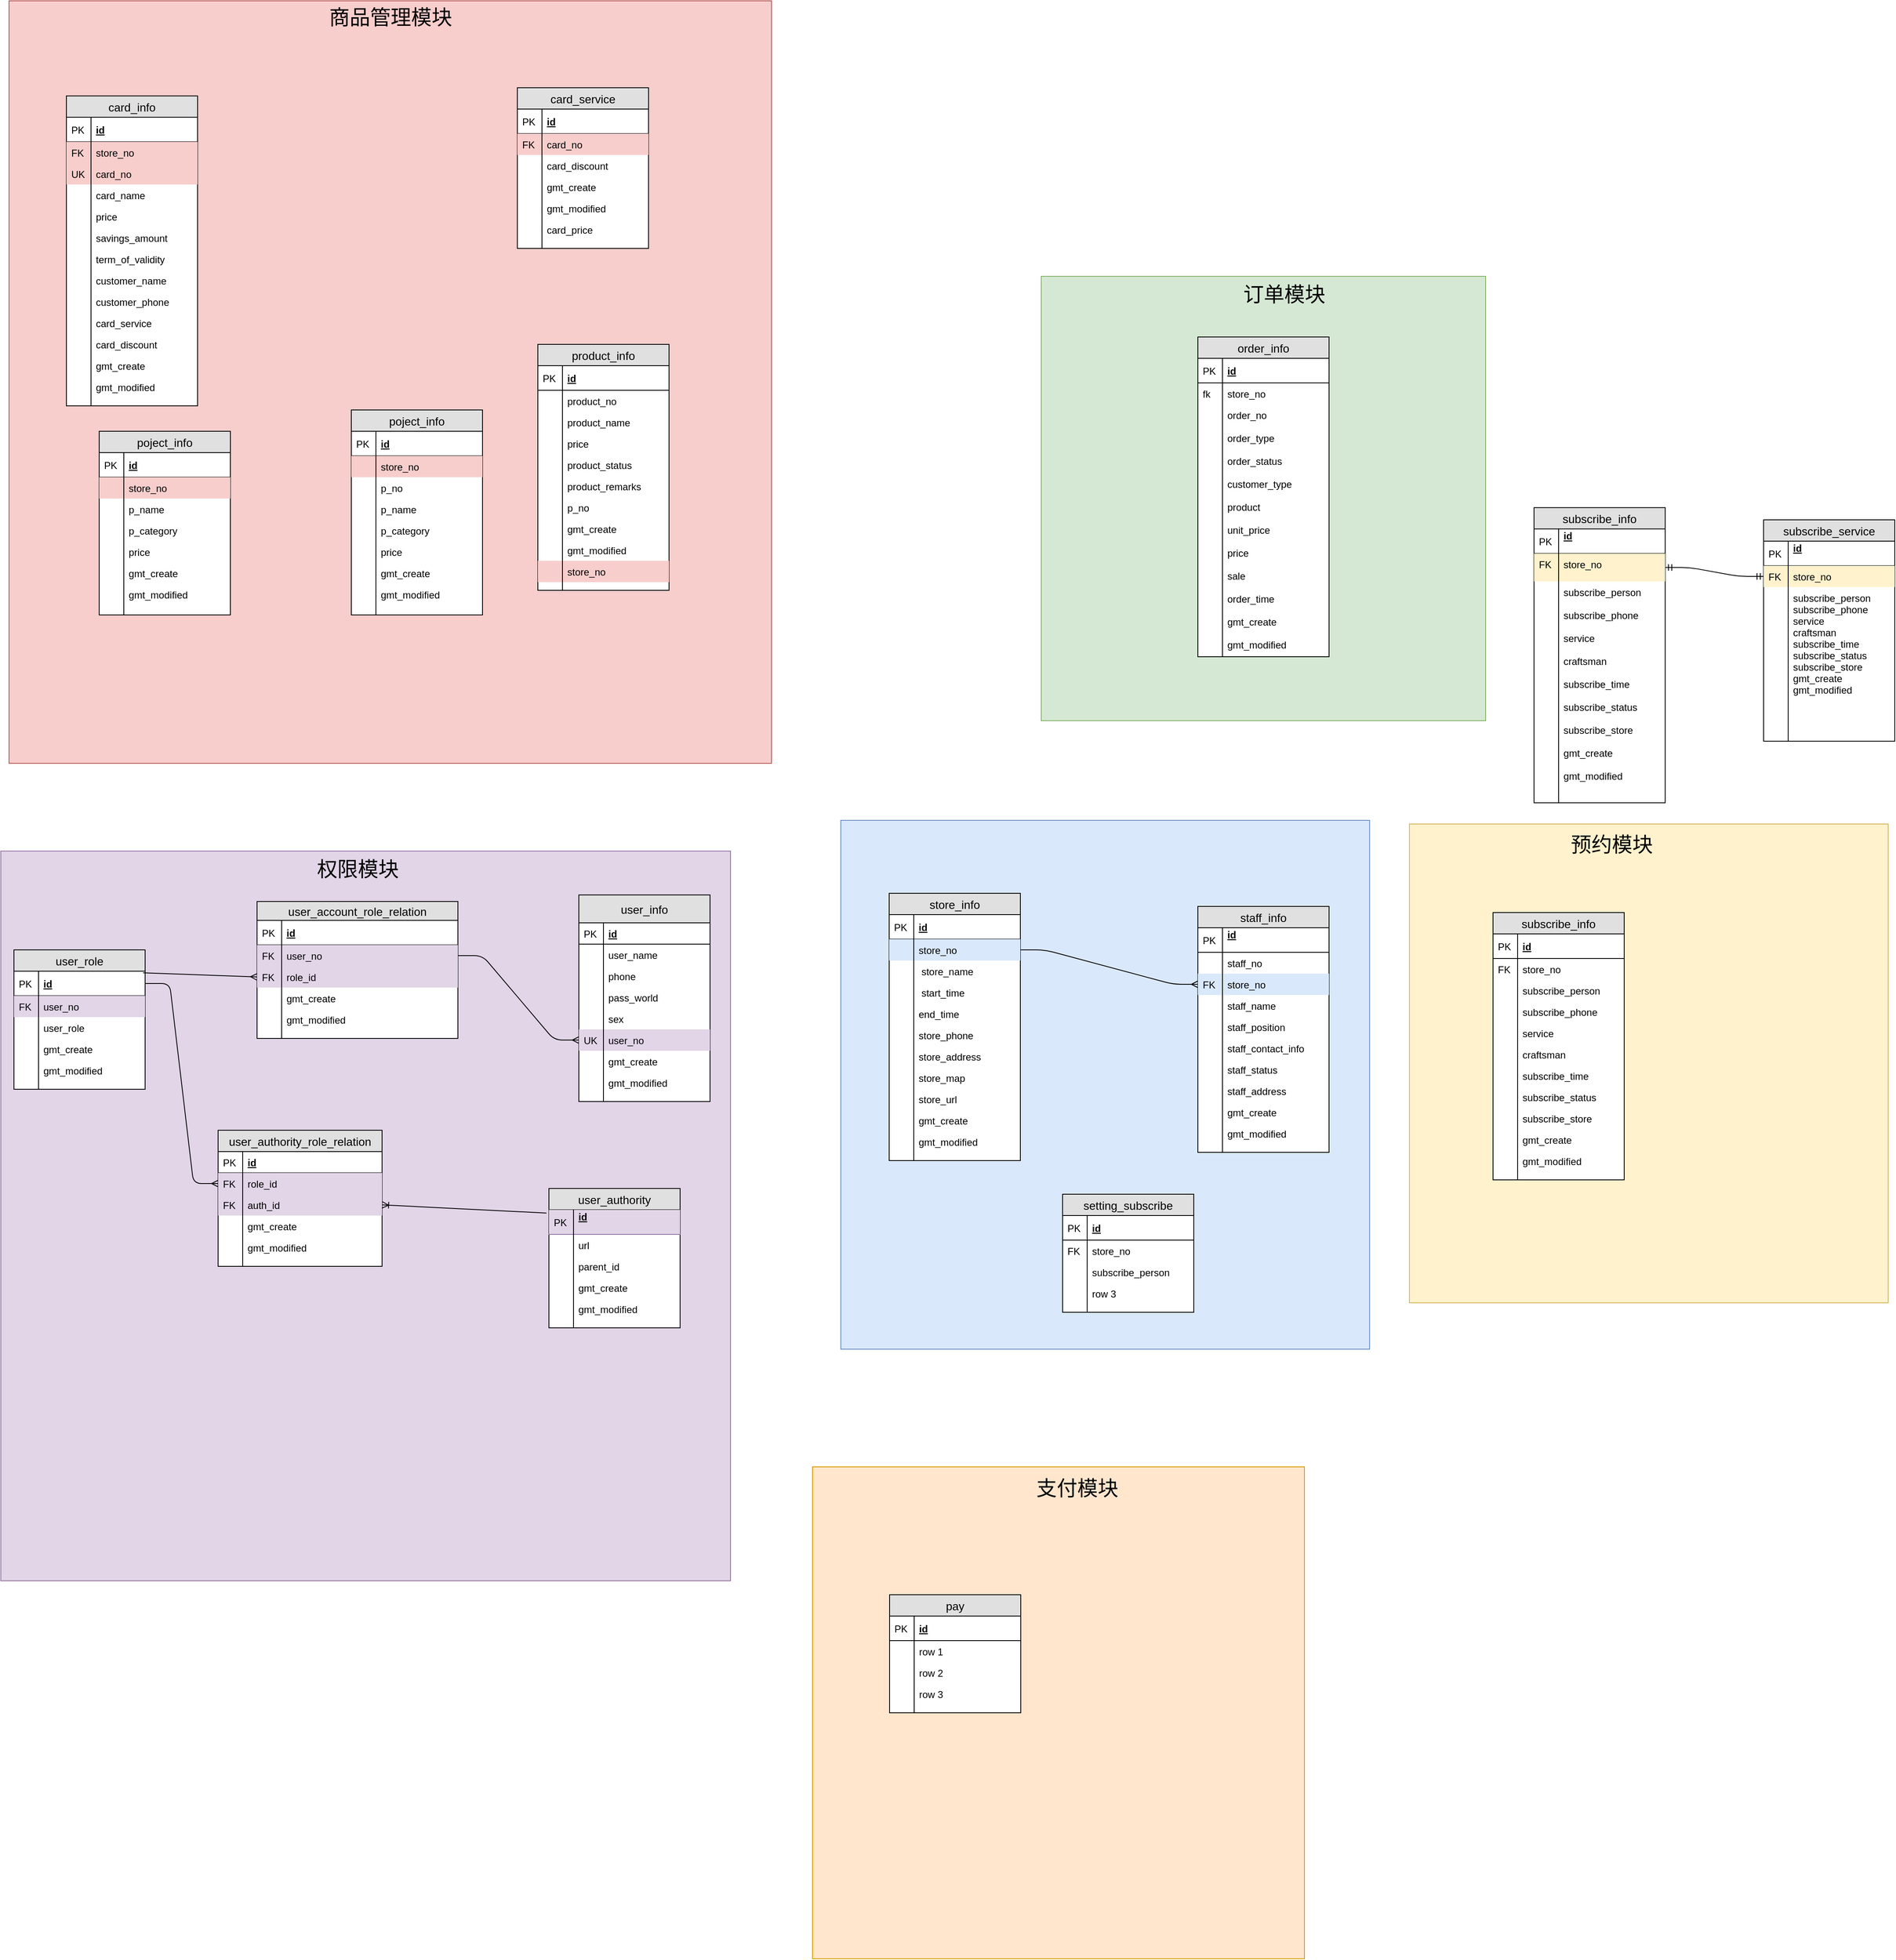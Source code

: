 <mxfile version="10.6.3" type="github"><diagram id="PBMG_daOdH_XPtnQ-4ZR" name="Page-1"><mxGraphModel dx="1996" dy="3058" grid="1" gridSize="10" guides="1" tooltips="1" connect="1" arrows="1" fold="1" page="1" pageScale="1" pageWidth="827" pageHeight="1169" math="0" shadow="0"><root><mxCell id="0"/><mxCell id="1" parent="0"/><mxCell id="Ovh7zTe1PDeMpgAhZ2mB-2" value="&lt;font style=&quot;font-size: 25px&quot;&gt;设置模块&lt;/font&gt;" style="text;html=1;strokeColor=none;fillColor=none;align=center;verticalAlign=middle;whiteSpace=wrap;rounded=0;" parent="1" vertex="1"><mxGeometry x="506" y="-150" width="220" height="40" as="geometry"/></mxCell><mxCell id="Ovh7zTe1PDeMpgAhZ2mB-42" value="" style="whiteSpace=wrap;html=1;aspect=fixed;fillColor=#fff2cc;strokeColor=#d6b656;" parent="1" vertex="1"><mxGeometry x="1128" y="-174" width="584" height="584" as="geometry"/></mxCell><mxCell id="Ovh7zTe1PDeMpgAhZ2mB-43" value="预约模块" style="text;html=1;strokeColor=none;fillColor=none;align=center;verticalAlign=middle;whiteSpace=wrap;rounded=0;strokeWidth=25;fontSize=25;" parent="1" vertex="1"><mxGeometry x="1290" y="-167.5" width="170" height="35" as="geometry"/></mxCell><mxCell id="Ovh7zTe1PDeMpgAhZ2mB-44" value="subscribe_info" style="swimlane;fontStyle=0;childLayout=stackLayout;horizontal=1;startSize=26;fillColor=#e0e0e0;horizontalStack=0;resizeParent=1;resizeParentMax=0;resizeLast=0;collapsible=1;marginBottom=0;swimlaneFillColor=#ffffff;align=center;fontSize=14;" parent="1" vertex="1"><mxGeometry x="1280" y="-559.833" width="160" height="360" as="geometry"/></mxCell><mxCell id="Ovh7zTe1PDeMpgAhZ2mB-45" value="id&#10;" style="shape=partialRectangle;top=0;left=0;right=0;bottom=1;align=left;verticalAlign=middle;fillColor=none;spacingLeft=34;spacingRight=4;overflow=hidden;rotatable=0;points=[[0,0.5],[1,0.5]];portConstraint=eastwest;dropTarget=0;fontStyle=5;fontSize=12;" parent="Ovh7zTe1PDeMpgAhZ2mB-44" vertex="1"><mxGeometry y="26" width="160" height="30" as="geometry"/></mxCell><mxCell id="Ovh7zTe1PDeMpgAhZ2mB-46" value="PK" style="shape=partialRectangle;top=0;left=0;bottom=0;fillColor=none;align=left;verticalAlign=middle;spacingLeft=4;spacingRight=4;overflow=hidden;rotatable=0;points=[];portConstraint=eastwest;part=1;fontSize=12;" parent="Ovh7zTe1PDeMpgAhZ2mB-45" vertex="1" connectable="0"><mxGeometry width="30" height="30" as="geometry"/></mxCell><mxCell id="Ovh7zTe1PDeMpgAhZ2mB-47" value="store_no" style="shape=partialRectangle;top=0;left=0;right=0;bottom=0;align=left;verticalAlign=top;fillColor=#fff2cc;spacingLeft=34;spacingRight=4;overflow=hidden;rotatable=0;points=[[0,0.5],[1,0.5]];portConstraint=eastwest;dropTarget=0;fontSize=12;strokeColor=#d6b656;" parent="Ovh7zTe1PDeMpgAhZ2mB-44" vertex="1"><mxGeometry y="56" width="160" height="34" as="geometry"/></mxCell><mxCell id="Ovh7zTe1PDeMpgAhZ2mB-48" value="FK&#10;&#10;" style="shape=partialRectangle;top=0;left=0;bottom=0;fillColor=none;align=left;verticalAlign=top;spacingLeft=4;spacingRight=4;overflow=hidden;rotatable=0;points=[];portConstraint=eastwest;part=1;fontSize=12;" parent="Ovh7zTe1PDeMpgAhZ2mB-47" vertex="1" connectable="0"><mxGeometry width="30" height="34" as="geometry"/></mxCell><mxCell id="Ovh7zTe1PDeMpgAhZ2mB-49" value="subscribe_person&#10;&#10;subscribe_phone&#10;&#10;service&#10;&#10;craftsman&#10;&#10;subscribe_time&#10;&#10;subscribe_status&#10;&#10;subscribe_store&#10;&#10;gmt_create&#10;&#10;gmt_modified&#10;&#10;" style="shape=partialRectangle;top=0;left=0;right=0;bottom=0;align=left;verticalAlign=top;fillColor=none;spacingLeft=34;spacingRight=4;overflow=hidden;rotatable=0;points=[[0,0.5],[1,0.5]];portConstraint=eastwest;dropTarget=0;fontSize=12;" parent="Ovh7zTe1PDeMpgAhZ2mB-44" vertex="1"><mxGeometry y="90" width="160" height="270" as="geometry"/></mxCell><mxCell id="Ovh7zTe1PDeMpgAhZ2mB-50" value="" style="shape=partialRectangle;top=0;left=0;bottom=0;fillColor=none;align=left;verticalAlign=top;spacingLeft=4;spacingRight=4;overflow=hidden;rotatable=0;points=[];portConstraint=eastwest;part=1;fontSize=12;" parent="Ovh7zTe1PDeMpgAhZ2mB-49" vertex="1" connectable="0"><mxGeometry width="30" height="270.0" as="geometry"/></mxCell><mxCell id="Ovh7zTe1PDeMpgAhZ2mB-53" value="" style="whiteSpace=wrap;html=1;aspect=fixed;fillColor=#d5e8d4;strokeColor=#82b366;" parent="1" vertex="1"><mxGeometry x="679" y="-842" width="542" height="542" as="geometry"/></mxCell><mxCell id="Ovh7zTe1PDeMpgAhZ2mB-54" value="订单模块" style="text;html=1;strokeColor=none;fillColor=none;align=center;verticalAlign=middle;whiteSpace=wrap;rounded=0;fontSize=25;" parent="1" vertex="1"><mxGeometry x="900" y="-830.833" width="151" height="20" as="geometry"/></mxCell><mxCell id="Ovh7zTe1PDeMpgAhZ2mB-55" value="order_info" style="swimlane;fontStyle=0;childLayout=stackLayout;horizontal=1;startSize=26;fillColor=#e0e0e0;horizontalStack=0;resizeParent=1;resizeParentMax=0;resizeLast=0;collapsible=1;marginBottom=0;swimlaneFillColor=#ffffff;align=center;fontSize=14;" parent="1" vertex="1"><mxGeometry x="870" y="-768" width="160" height="390" as="geometry"/></mxCell><mxCell id="Ovh7zTe1PDeMpgAhZ2mB-56" value="id" style="shape=partialRectangle;top=0;left=0;right=0;bottom=1;align=left;verticalAlign=middle;fillColor=none;spacingLeft=34;spacingRight=4;overflow=hidden;rotatable=0;points=[[0,0.5],[1,0.5]];portConstraint=eastwest;dropTarget=0;fontStyle=5;fontSize=12;" parent="Ovh7zTe1PDeMpgAhZ2mB-55" vertex="1"><mxGeometry y="26" width="160" height="30" as="geometry"/></mxCell><mxCell id="Ovh7zTe1PDeMpgAhZ2mB-57" value="PK" style="shape=partialRectangle;top=0;left=0;bottom=0;fillColor=none;align=left;verticalAlign=middle;spacingLeft=4;spacingRight=4;overflow=hidden;rotatable=0;points=[];portConstraint=eastwest;part=1;fontSize=12;" parent="Ovh7zTe1PDeMpgAhZ2mB-56" vertex="1" connectable="0"><mxGeometry width="30" height="30" as="geometry"/></mxCell><mxCell id="Ovh7zTe1PDeMpgAhZ2mB-58" value="store_no" style="shape=partialRectangle;top=0;left=0;right=0;bottom=0;align=left;verticalAlign=top;fillColor=none;spacingLeft=34;spacingRight=4;overflow=hidden;rotatable=0;points=[[0,0.5],[1,0.5]];portConstraint=eastwest;dropTarget=0;fontSize=12;" parent="Ovh7zTe1PDeMpgAhZ2mB-55" vertex="1"><mxGeometry y="56" width="160" height="26" as="geometry"/></mxCell><mxCell id="Ovh7zTe1PDeMpgAhZ2mB-59" value="fk" style="shape=partialRectangle;top=0;left=0;bottom=0;fillColor=none;align=left;verticalAlign=top;spacingLeft=4;spacingRight=4;overflow=hidden;rotatable=0;points=[];portConstraint=eastwest;part=1;fontSize=12;" parent="Ovh7zTe1PDeMpgAhZ2mB-58" vertex="1" connectable="0"><mxGeometry width="30" height="26" as="geometry"/></mxCell><mxCell id="Ovh7zTe1PDeMpgAhZ2mB-60" value="order_no&#10;&#10;order_type&#10;&#10;order_status&#10;&#10;customer_type&#10;&#10;product&#10;&#10;unit_price&#10;&#10;price&#10;&#10;sale&#10;&#10;order_time&#10;&#10;gmt_create&#10;&#10;gmt_modified" style="shape=partialRectangle;top=0;left=0;right=0;bottom=0;align=left;verticalAlign=top;fillColor=none;spacingLeft=34;spacingRight=4;overflow=hidden;rotatable=0;points=[[0,0.5],[1,0.5]];portConstraint=eastwest;dropTarget=0;fontSize=12;" parent="Ovh7zTe1PDeMpgAhZ2mB-55" vertex="1"><mxGeometry y="82" width="160" height="308" as="geometry"/></mxCell><mxCell id="Ovh7zTe1PDeMpgAhZ2mB-61" value="" style="shape=partialRectangle;top=0;left=0;bottom=0;fillColor=none;align=left;verticalAlign=top;spacingLeft=4;spacingRight=4;overflow=hidden;rotatable=0;points=[];portConstraint=eastwest;part=1;fontSize=12;" parent="Ovh7zTe1PDeMpgAhZ2mB-60" vertex="1" connectable="0"><mxGeometry width="30" height="308" as="geometry"/></mxCell><mxCell id="Ovh7zTe1PDeMpgAhZ2mB-65" value="subscribe_service" style="swimlane;fontStyle=0;childLayout=stackLayout;horizontal=1;startSize=26;fillColor=#e0e0e0;horizontalStack=0;resizeParent=1;resizeParentMax=0;resizeLast=0;collapsible=1;marginBottom=0;swimlaneFillColor=#ffffff;align=center;fontSize=14;" parent="1" vertex="1"><mxGeometry x="1560" y="-545" width="160" height="270" as="geometry"/></mxCell><mxCell id="Ovh7zTe1PDeMpgAhZ2mB-66" value="id&#10;" style="shape=partialRectangle;top=0;left=0;right=0;bottom=1;align=left;verticalAlign=middle;fillColor=none;spacingLeft=34;spacingRight=4;overflow=hidden;rotatable=0;points=[[0,0.5],[1,0.5]];portConstraint=eastwest;dropTarget=0;fontStyle=5;fontSize=12;" parent="Ovh7zTe1PDeMpgAhZ2mB-65" vertex="1"><mxGeometry y="26" width="160" height="30" as="geometry"/></mxCell><mxCell id="Ovh7zTe1PDeMpgAhZ2mB-67" value="PK" style="shape=partialRectangle;top=0;left=0;bottom=0;fillColor=none;align=left;verticalAlign=middle;spacingLeft=4;spacingRight=4;overflow=hidden;rotatable=0;points=[];portConstraint=eastwest;part=1;fontSize=12;" parent="Ovh7zTe1PDeMpgAhZ2mB-66" vertex="1" connectable="0"><mxGeometry width="30" height="30" as="geometry"/></mxCell><mxCell id="Ovh7zTe1PDeMpgAhZ2mB-68" value="store_no" style="shape=partialRectangle;top=0;left=0;right=0;bottom=0;align=left;verticalAlign=top;fillColor=#fff2cc;spacingLeft=34;spacingRight=4;overflow=hidden;rotatable=0;points=[[0,0.5],[1,0.5]];portConstraint=eastwest;dropTarget=0;fontSize=12;strokeColor=#d6b656;" parent="Ovh7zTe1PDeMpgAhZ2mB-65" vertex="1"><mxGeometry y="56" width="160" height="26" as="geometry"/></mxCell><mxCell id="Ovh7zTe1PDeMpgAhZ2mB-69" value="FK" style="shape=partialRectangle;top=0;left=0;bottom=0;fillColor=none;align=left;verticalAlign=top;spacingLeft=4;spacingRight=4;overflow=hidden;rotatable=0;points=[];portConstraint=eastwest;part=1;fontSize=12;" parent="Ovh7zTe1PDeMpgAhZ2mB-68" vertex="1" connectable="0"><mxGeometry width="30" height="26" as="geometry"/></mxCell><mxCell id="Ovh7zTe1PDeMpgAhZ2mB-70" value="subscribe_person&#10;subscribe_phone&#10;service&#10;craftsman&#10;subscribe_time&#10;subscribe_status&#10;subscribe_store&#10;gmt_create&#10;gmt_modified&#10;" style="shape=partialRectangle;top=0;left=0;right=0;bottom=0;align=left;verticalAlign=top;fillColor=none;spacingLeft=34;spacingRight=4;overflow=hidden;rotatable=0;points=[[0,0.5],[1,0.5]];portConstraint=eastwest;dropTarget=0;fontSize=12;" parent="Ovh7zTe1PDeMpgAhZ2mB-65" vertex="1"><mxGeometry y="82" width="160" height="188" as="geometry"/></mxCell><mxCell id="Ovh7zTe1PDeMpgAhZ2mB-71" value="" style="shape=partialRectangle;top=0;left=0;bottom=0;fillColor=none;align=left;verticalAlign=top;spacingLeft=4;spacingRight=4;overflow=hidden;rotatable=0;points=[];portConstraint=eastwest;part=1;fontSize=12;" parent="Ovh7zTe1PDeMpgAhZ2mB-70" vertex="1" connectable="0"><mxGeometry width="30" height="188" as="geometry"/></mxCell><mxCell id="Ovh7zTe1PDeMpgAhZ2mB-72" value="" style="edgeStyle=entityRelationEdgeStyle;fontSize=12;html=1;endArrow=ERmandOne;startArrow=ERmandOne;entryX=0;entryY=0.5;entryDx=0;entryDy=0;" parent="1" source="Ovh7zTe1PDeMpgAhZ2mB-47" target="Ovh7zTe1PDeMpgAhZ2mB-68" edge="1"><mxGeometry width="100" height="100" relative="1" as="geometry"><mxPoint x="1417" y="447.5" as="sourcePoint"/><mxPoint x="1499" y="342.5" as="targetPoint"/></mxGeometry></mxCell><mxCell id="Ovh7zTe1PDeMpgAhZ2mB-74" value="" style="whiteSpace=wrap;html=1;aspect=fixed;fillColor=#e1d5e7;strokeColor=#9673a6;" parent="1" vertex="1"><mxGeometry x="-590" y="-141" width="890" height="890" as="geometry"/></mxCell><mxCell id="y5Fn0ST23N82qnSoSCaH-380" value="" style="whiteSpace=wrap;html=1;aspect=fixed;fillColor=#dae8fc;strokeColor=#6c8ebf;" vertex="1" parent="1"><mxGeometry x="434.5" y="-178.5" width="645" height="645" as="geometry"/></mxCell><mxCell id="y5Fn0ST23N82qnSoSCaH-1" value="user_info" style="swimlane;fontStyle=0;childLayout=stackLayout;horizontal=1;startSize=34;fillColor=#e0e0e0;horizontalStack=0;resizeParent=1;resizeParentMax=0;resizeLast=0;collapsible=1;marginBottom=0;swimlaneFillColor=#ffffff;align=center;fontSize=14;" vertex="1" parent="1"><mxGeometry x="115" y="-87.5" width="160" height="252" as="geometry"/></mxCell><mxCell id="y5Fn0ST23N82qnSoSCaH-2" value="id" style="shape=partialRectangle;top=0;left=0;right=0;bottom=1;align=left;verticalAlign=middle;fillColor=none;spacingLeft=34;spacingRight=4;overflow=hidden;rotatable=0;points=[[0,0.5],[1,0.5]];portConstraint=eastwest;dropTarget=0;fontStyle=5;fontSize=12;" vertex="1" parent="y5Fn0ST23N82qnSoSCaH-1"><mxGeometry y="34" width="160" height="26" as="geometry"/></mxCell><mxCell id="y5Fn0ST23N82qnSoSCaH-3" value="PK" style="shape=partialRectangle;top=0;left=0;bottom=0;fillColor=none;align=left;verticalAlign=middle;spacingLeft=4;spacingRight=4;overflow=hidden;rotatable=0;points=[];portConstraint=eastwest;part=1;fontSize=12;" vertex="1" connectable="0" parent="y5Fn0ST23N82qnSoSCaH-2"><mxGeometry width="30" height="26" as="geometry"/></mxCell><mxCell id="y5Fn0ST23N82qnSoSCaH-12" value="user_name" style="shape=partialRectangle;top=0;left=0;right=0;bottom=0;align=left;verticalAlign=top;fillColor=none;spacingLeft=34;spacingRight=4;overflow=hidden;rotatable=0;points=[[0,0.5],[1,0.5]];portConstraint=eastwest;dropTarget=0;fontSize=12;" vertex="1" parent="y5Fn0ST23N82qnSoSCaH-1"><mxGeometry y="60" width="160" height="26" as="geometry"/></mxCell><mxCell id="y5Fn0ST23N82qnSoSCaH-13" value="" style="shape=partialRectangle;top=0;left=0;bottom=0;fillColor=none;align=left;verticalAlign=top;spacingLeft=4;spacingRight=4;overflow=hidden;rotatable=0;points=[];portConstraint=eastwest;part=1;fontSize=12;" vertex="1" connectable="0" parent="y5Fn0ST23N82qnSoSCaH-12"><mxGeometry width="30" height="26" as="geometry"/></mxCell><mxCell id="y5Fn0ST23N82qnSoSCaH-14" value="phone" style="shape=partialRectangle;top=0;left=0;right=0;bottom=0;align=left;verticalAlign=top;fillColor=none;spacingLeft=34;spacingRight=4;overflow=hidden;rotatable=0;points=[[0,0.5],[1,0.5]];portConstraint=eastwest;dropTarget=0;fontSize=12;" vertex="1" parent="y5Fn0ST23N82qnSoSCaH-1"><mxGeometry y="86" width="160" height="26" as="geometry"/></mxCell><mxCell id="y5Fn0ST23N82qnSoSCaH-15" value="" style="shape=partialRectangle;top=0;left=0;bottom=0;fillColor=none;align=left;verticalAlign=top;spacingLeft=4;spacingRight=4;overflow=hidden;rotatable=0;points=[];portConstraint=eastwest;part=1;fontSize=12;" vertex="1" connectable="0" parent="y5Fn0ST23N82qnSoSCaH-14"><mxGeometry width="30" height="26" as="geometry"/></mxCell><mxCell id="y5Fn0ST23N82qnSoSCaH-6" value="pass_world" style="shape=partialRectangle;top=0;left=0;right=0;bottom=0;align=left;verticalAlign=top;fillColor=none;spacingLeft=34;spacingRight=4;overflow=hidden;rotatable=0;points=[[0,0.5],[1,0.5]];portConstraint=eastwest;dropTarget=0;fontSize=12;" vertex="1" parent="y5Fn0ST23N82qnSoSCaH-1"><mxGeometry y="112" width="160" height="26" as="geometry"/></mxCell><mxCell id="y5Fn0ST23N82qnSoSCaH-7" value="" style="shape=partialRectangle;top=0;left=0;bottom=0;fillColor=none;align=left;verticalAlign=top;spacingLeft=4;spacingRight=4;overflow=hidden;rotatable=0;points=[];portConstraint=eastwest;part=1;fontSize=12;" vertex="1" connectable="0" parent="y5Fn0ST23N82qnSoSCaH-6"><mxGeometry width="30" height="26" as="geometry"/></mxCell><mxCell id="y5Fn0ST23N82qnSoSCaH-8" value="sex&#10;&#10;" style="shape=partialRectangle;top=0;left=0;right=0;bottom=0;align=left;verticalAlign=top;fillColor=none;spacingLeft=34;spacingRight=4;overflow=hidden;rotatable=0;points=[[0,0.5],[1,0.5]];portConstraint=eastwest;dropTarget=0;fontSize=12;" vertex="1" parent="y5Fn0ST23N82qnSoSCaH-1"><mxGeometry y="138" width="160" height="26" as="geometry"/></mxCell><mxCell id="y5Fn0ST23N82qnSoSCaH-9" value="" style="shape=partialRectangle;top=0;left=0;bottom=0;fillColor=none;align=left;verticalAlign=top;spacingLeft=4;spacingRight=4;overflow=hidden;rotatable=0;points=[];portConstraint=eastwest;part=1;fontSize=12;" vertex="1" connectable="0" parent="y5Fn0ST23N82qnSoSCaH-8"><mxGeometry width="30" height="26" as="geometry"/></mxCell><mxCell id="y5Fn0ST23N82qnSoSCaH-16" value="user_no" style="shape=partialRectangle;top=0;left=0;right=0;bottom=0;align=left;verticalAlign=top;fillColor=#e1d5e7;spacingLeft=34;spacingRight=4;overflow=hidden;rotatable=0;points=[[0,0.5],[1,0.5]];portConstraint=eastwest;dropTarget=0;fontSize=12;strokeColor=#9673a6;" vertex="1" parent="y5Fn0ST23N82qnSoSCaH-1"><mxGeometry y="164" width="160" height="26" as="geometry"/></mxCell><mxCell id="y5Fn0ST23N82qnSoSCaH-17" value="UK" style="shape=partialRectangle;top=0;left=0;bottom=0;fillColor=none;align=left;verticalAlign=top;spacingLeft=4;spacingRight=4;overflow=hidden;rotatable=0;points=[];portConstraint=eastwest;part=1;fontSize=12;" vertex="1" connectable="0" parent="y5Fn0ST23N82qnSoSCaH-16"><mxGeometry width="30" height="26" as="geometry"/></mxCell><mxCell id="y5Fn0ST23N82qnSoSCaH-18" value="gmt_create" style="shape=partialRectangle;top=0;left=0;right=0;bottom=0;align=left;verticalAlign=top;fillColor=none;spacingLeft=34;spacingRight=4;overflow=hidden;rotatable=0;points=[[0,0.5],[1,0.5]];portConstraint=eastwest;dropTarget=0;fontSize=12;" vertex="1" parent="y5Fn0ST23N82qnSoSCaH-1"><mxGeometry y="190" width="160" height="26" as="geometry"/></mxCell><mxCell id="y5Fn0ST23N82qnSoSCaH-19" value="" style="shape=partialRectangle;top=0;left=0;bottom=0;fillColor=none;align=left;verticalAlign=top;spacingLeft=4;spacingRight=4;overflow=hidden;rotatable=0;points=[];portConstraint=eastwest;part=1;fontSize=12;" vertex="1" connectable="0" parent="y5Fn0ST23N82qnSoSCaH-18"><mxGeometry width="30" height="26" as="geometry"/></mxCell><mxCell id="y5Fn0ST23N82qnSoSCaH-20" value="gmt_modified" style="shape=partialRectangle;top=0;left=0;right=0;bottom=0;align=left;verticalAlign=top;fillColor=none;spacingLeft=34;spacingRight=4;overflow=hidden;rotatable=0;points=[[0,0.5],[1,0.5]];portConstraint=eastwest;dropTarget=0;fontSize=12;" vertex="1" parent="y5Fn0ST23N82qnSoSCaH-1"><mxGeometry y="216" width="160" height="26" as="geometry"/></mxCell><mxCell id="y5Fn0ST23N82qnSoSCaH-21" value="" style="shape=partialRectangle;top=0;left=0;bottom=0;fillColor=none;align=left;verticalAlign=top;spacingLeft=4;spacingRight=4;overflow=hidden;rotatable=0;points=[];portConstraint=eastwest;part=1;fontSize=12;" vertex="1" connectable="0" parent="y5Fn0ST23N82qnSoSCaH-20"><mxGeometry width="30" height="26" as="geometry"/></mxCell><mxCell id="y5Fn0ST23N82qnSoSCaH-10" value="" style="shape=partialRectangle;top=0;left=0;right=0;bottom=0;align=left;verticalAlign=top;fillColor=none;spacingLeft=34;spacingRight=4;overflow=hidden;rotatable=0;points=[[0,0.5],[1,0.5]];portConstraint=eastwest;dropTarget=0;fontSize=12;" vertex="1" parent="y5Fn0ST23N82qnSoSCaH-1"><mxGeometry y="242" width="160" height="10" as="geometry"/></mxCell><mxCell id="y5Fn0ST23N82qnSoSCaH-11" value="" style="shape=partialRectangle;top=0;left=0;bottom=0;fillColor=none;align=left;verticalAlign=top;spacingLeft=4;spacingRight=4;overflow=hidden;rotatable=0;points=[];portConstraint=eastwest;part=1;fontSize=12;" vertex="1" connectable="0" parent="y5Fn0ST23N82qnSoSCaH-10"><mxGeometry width="30" height="10" as="geometry"/></mxCell><mxCell id="y5Fn0ST23N82qnSoSCaH-57" value="user_role" style="swimlane;fontStyle=0;childLayout=stackLayout;horizontal=1;startSize=26;fillColor=#e0e0e0;horizontalStack=0;resizeParent=1;resizeParentMax=0;resizeLast=0;collapsible=1;marginBottom=0;swimlaneFillColor=#ffffff;align=center;fontSize=14;" vertex="1" parent="1"><mxGeometry x="-574" y="-20.5" width="160" height="170" as="geometry"/></mxCell><mxCell id="y5Fn0ST23N82qnSoSCaH-58" value="id" style="shape=partialRectangle;top=0;left=0;right=0;bottom=1;align=left;verticalAlign=middle;fillColor=none;spacingLeft=34;spacingRight=4;overflow=hidden;rotatable=0;points=[[0,0.5],[1,0.5]];portConstraint=eastwest;dropTarget=0;fontStyle=5;fontSize=12;" vertex="1" parent="y5Fn0ST23N82qnSoSCaH-57"><mxGeometry y="26" width="160" height="30" as="geometry"/></mxCell><mxCell id="y5Fn0ST23N82qnSoSCaH-59" value="PK" style="shape=partialRectangle;top=0;left=0;bottom=0;fillColor=none;align=left;verticalAlign=middle;spacingLeft=4;spacingRight=4;overflow=hidden;rotatable=0;points=[];portConstraint=eastwest;part=1;fontSize=12;" vertex="1" connectable="0" parent="y5Fn0ST23N82qnSoSCaH-58"><mxGeometry width="30" height="30" as="geometry"/></mxCell><mxCell id="y5Fn0ST23N82qnSoSCaH-62" value="user_no" style="shape=partialRectangle;top=0;left=0;right=0;bottom=0;align=left;verticalAlign=top;fillColor=#e1d5e7;spacingLeft=34;spacingRight=4;overflow=hidden;rotatable=0;points=[[0,0.5],[1,0.5]];portConstraint=eastwest;dropTarget=0;fontSize=12;strokeColor=#9673a6;" vertex="1" parent="y5Fn0ST23N82qnSoSCaH-57"><mxGeometry y="56" width="160" height="26" as="geometry"/></mxCell><mxCell id="y5Fn0ST23N82qnSoSCaH-63" value="FK" style="shape=partialRectangle;top=0;left=0;bottom=0;fillColor=none;align=left;verticalAlign=top;spacingLeft=4;spacingRight=4;overflow=hidden;rotatable=0;points=[];portConstraint=eastwest;part=1;fontSize=12;" vertex="1" connectable="0" parent="y5Fn0ST23N82qnSoSCaH-62"><mxGeometry width="30" height="26" as="geometry"/></mxCell><mxCell id="y5Fn0ST23N82qnSoSCaH-64" value="user_role" style="shape=partialRectangle;top=0;left=0;right=0;bottom=0;align=left;verticalAlign=top;fillColor=none;spacingLeft=34;spacingRight=4;overflow=hidden;rotatable=0;points=[[0,0.5],[1,0.5]];portConstraint=eastwest;dropTarget=0;fontSize=12;" vertex="1" parent="y5Fn0ST23N82qnSoSCaH-57"><mxGeometry y="82" width="160" height="26" as="geometry"/></mxCell><mxCell id="y5Fn0ST23N82qnSoSCaH-65" value="" style="shape=partialRectangle;top=0;left=0;bottom=0;fillColor=none;align=left;verticalAlign=top;spacingLeft=4;spacingRight=4;overflow=hidden;rotatable=0;points=[];portConstraint=eastwest;part=1;fontSize=12;" vertex="1" connectable="0" parent="y5Fn0ST23N82qnSoSCaH-64"><mxGeometry width="30" height="26" as="geometry"/></mxCell><mxCell id="y5Fn0ST23N82qnSoSCaH-68" value="gmt_create" style="shape=partialRectangle;top=0;left=0;right=0;bottom=0;align=left;verticalAlign=top;fillColor=none;spacingLeft=34;spacingRight=4;overflow=hidden;rotatable=0;points=[[0,0.5],[1,0.5]];portConstraint=eastwest;dropTarget=0;fontSize=12;" vertex="1" parent="y5Fn0ST23N82qnSoSCaH-57"><mxGeometry y="108" width="160" height="26" as="geometry"/></mxCell><mxCell id="y5Fn0ST23N82qnSoSCaH-69" value="" style="shape=partialRectangle;top=0;left=0;bottom=0;fillColor=none;align=left;verticalAlign=top;spacingLeft=4;spacingRight=4;overflow=hidden;rotatable=0;points=[];portConstraint=eastwest;part=1;fontSize=12;" vertex="1" connectable="0" parent="y5Fn0ST23N82qnSoSCaH-68"><mxGeometry width="30" height="26" as="geometry"/></mxCell><mxCell id="y5Fn0ST23N82qnSoSCaH-70" value="gmt_modified" style="shape=partialRectangle;top=0;left=0;right=0;bottom=0;align=left;verticalAlign=top;fillColor=none;spacingLeft=34;spacingRight=4;overflow=hidden;rotatable=0;points=[[0,0.5],[1,0.5]];portConstraint=eastwest;dropTarget=0;fontSize=12;" vertex="1" parent="y5Fn0ST23N82qnSoSCaH-57"><mxGeometry y="134" width="160" height="26" as="geometry"/></mxCell><mxCell id="y5Fn0ST23N82qnSoSCaH-71" value="" style="shape=partialRectangle;top=0;left=0;bottom=0;fillColor=none;align=left;verticalAlign=top;spacingLeft=4;spacingRight=4;overflow=hidden;rotatable=0;points=[];portConstraint=eastwest;part=1;fontSize=12;" vertex="1" connectable="0" parent="y5Fn0ST23N82qnSoSCaH-70"><mxGeometry width="30" height="26" as="geometry"/></mxCell><mxCell id="y5Fn0ST23N82qnSoSCaH-66" value="" style="shape=partialRectangle;top=0;left=0;right=0;bottom=0;align=left;verticalAlign=top;fillColor=none;spacingLeft=34;spacingRight=4;overflow=hidden;rotatable=0;points=[[0,0.5],[1,0.5]];portConstraint=eastwest;dropTarget=0;fontSize=12;" vertex="1" parent="y5Fn0ST23N82qnSoSCaH-57"><mxGeometry y="160" width="160" height="10" as="geometry"/></mxCell><mxCell id="y5Fn0ST23N82qnSoSCaH-67" value="" style="shape=partialRectangle;top=0;left=0;bottom=0;fillColor=none;align=left;verticalAlign=top;spacingLeft=4;spacingRight=4;overflow=hidden;rotatable=0;points=[];portConstraint=eastwest;part=1;fontSize=12;" vertex="1" connectable="0" parent="y5Fn0ST23N82qnSoSCaH-66"><mxGeometry width="30" height="10" as="geometry"/></mxCell><mxCell id="y5Fn0ST23N82qnSoSCaH-76" value="user_authority" style="swimlane;fontStyle=0;childLayout=stackLayout;horizontal=1;startSize=26;fillColor=#e0e0e0;horizontalStack=0;resizeParent=1;resizeParentMax=0;resizeLast=0;collapsible=1;marginBottom=0;swimlaneFillColor=#ffffff;align=center;fontSize=14;" vertex="1" parent="1"><mxGeometry x="78.5" y="270.5" width="160" height="170" as="geometry"/></mxCell><mxCell id="y5Fn0ST23N82qnSoSCaH-77" value="id&#10;" style="shape=partialRectangle;top=0;left=0;right=0;bottom=1;align=left;verticalAlign=middle;fillColor=#e1d5e7;spacingLeft=34;spacingRight=4;overflow=hidden;rotatable=0;points=[[0,0.5],[1,0.5]];portConstraint=eastwest;dropTarget=0;fontStyle=5;fontSize=12;strokeColor=#9673a6;" vertex="1" parent="y5Fn0ST23N82qnSoSCaH-76"><mxGeometry y="26" width="160" height="30" as="geometry"/></mxCell><mxCell id="y5Fn0ST23N82qnSoSCaH-78" value="PK" style="shape=partialRectangle;top=0;left=0;bottom=0;fillColor=none;align=left;verticalAlign=middle;spacingLeft=4;spacingRight=4;overflow=hidden;rotatable=0;points=[];portConstraint=eastwest;part=1;fontSize=12;" vertex="1" connectable="0" parent="y5Fn0ST23N82qnSoSCaH-77"><mxGeometry width="30" height="30" as="geometry"/></mxCell><mxCell id="y5Fn0ST23N82qnSoSCaH-81" value="url" style="shape=partialRectangle;top=0;left=0;right=0;bottom=0;align=left;verticalAlign=top;fillColor=none;spacingLeft=34;spacingRight=4;overflow=hidden;rotatable=0;points=[[0,0.5],[1,0.5]];portConstraint=eastwest;dropTarget=0;fontSize=12;" vertex="1" parent="y5Fn0ST23N82qnSoSCaH-76"><mxGeometry y="56" width="160" height="26" as="geometry"/></mxCell><mxCell id="y5Fn0ST23N82qnSoSCaH-82" value="" style="shape=partialRectangle;top=0;left=0;bottom=0;fillColor=none;align=left;verticalAlign=top;spacingLeft=4;spacingRight=4;overflow=hidden;rotatable=0;points=[];portConstraint=eastwest;part=1;fontSize=12;" vertex="1" connectable="0" parent="y5Fn0ST23N82qnSoSCaH-81"><mxGeometry width="30" height="26" as="geometry"/></mxCell><mxCell id="y5Fn0ST23N82qnSoSCaH-89" value="parent_id" style="shape=partialRectangle;top=0;left=0;right=0;bottom=0;align=left;verticalAlign=top;fillColor=none;spacingLeft=34;spacingRight=4;overflow=hidden;rotatable=0;points=[[0,0.5],[1,0.5]];portConstraint=eastwest;dropTarget=0;fontSize=12;" vertex="1" parent="y5Fn0ST23N82qnSoSCaH-76"><mxGeometry y="82" width="160" height="26" as="geometry"/></mxCell><mxCell id="y5Fn0ST23N82qnSoSCaH-90" value="" style="shape=partialRectangle;top=0;left=0;bottom=0;fillColor=none;align=left;verticalAlign=top;spacingLeft=4;spacingRight=4;overflow=hidden;rotatable=0;points=[];portConstraint=eastwest;part=1;fontSize=12;" vertex="1" connectable="0" parent="y5Fn0ST23N82qnSoSCaH-89"><mxGeometry width="30" height="26" as="geometry"/></mxCell><mxCell id="y5Fn0ST23N82qnSoSCaH-91" value="gmt_create" style="shape=partialRectangle;top=0;left=0;right=0;bottom=0;align=left;verticalAlign=top;fillColor=none;spacingLeft=34;spacingRight=4;overflow=hidden;rotatable=0;points=[[0,0.5],[1,0.5]];portConstraint=eastwest;dropTarget=0;fontSize=12;" vertex="1" parent="y5Fn0ST23N82qnSoSCaH-76"><mxGeometry y="108" width="160" height="26" as="geometry"/></mxCell><mxCell id="y5Fn0ST23N82qnSoSCaH-92" value="" style="shape=partialRectangle;top=0;left=0;bottom=0;fillColor=none;align=left;verticalAlign=top;spacingLeft=4;spacingRight=4;overflow=hidden;rotatable=0;points=[];portConstraint=eastwest;part=1;fontSize=12;" vertex="1" connectable="0" parent="y5Fn0ST23N82qnSoSCaH-91"><mxGeometry width="30" height="26" as="geometry"/></mxCell><mxCell id="y5Fn0ST23N82qnSoSCaH-83" value="gmt_modified" style="shape=partialRectangle;top=0;left=0;right=0;bottom=0;align=left;verticalAlign=top;fillColor=none;spacingLeft=34;spacingRight=4;overflow=hidden;rotatable=0;points=[[0,0.5],[1,0.5]];portConstraint=eastwest;dropTarget=0;fontSize=12;" vertex="1" parent="y5Fn0ST23N82qnSoSCaH-76"><mxGeometry y="134" width="160" height="26" as="geometry"/></mxCell><mxCell id="y5Fn0ST23N82qnSoSCaH-84" value="" style="shape=partialRectangle;top=0;left=0;bottom=0;fillColor=none;align=left;verticalAlign=top;spacingLeft=4;spacingRight=4;overflow=hidden;rotatable=0;points=[];portConstraint=eastwest;part=1;fontSize=12;" vertex="1" connectable="0" parent="y5Fn0ST23N82qnSoSCaH-83"><mxGeometry width="30" height="26" as="geometry"/></mxCell><mxCell id="y5Fn0ST23N82qnSoSCaH-85" value="" style="shape=partialRectangle;top=0;left=0;right=0;bottom=0;align=left;verticalAlign=top;fillColor=none;spacingLeft=34;spacingRight=4;overflow=hidden;rotatable=0;points=[[0,0.5],[1,0.5]];portConstraint=eastwest;dropTarget=0;fontSize=12;" vertex="1" parent="y5Fn0ST23N82qnSoSCaH-76"><mxGeometry y="160" width="160" height="10" as="geometry"/></mxCell><mxCell id="y5Fn0ST23N82qnSoSCaH-86" value="" style="shape=partialRectangle;top=0;left=0;bottom=0;fillColor=none;align=left;verticalAlign=top;spacingLeft=4;spacingRight=4;overflow=hidden;rotatable=0;points=[];portConstraint=eastwest;part=1;fontSize=12;" vertex="1" connectable="0" parent="y5Fn0ST23N82qnSoSCaH-85"><mxGeometry width="30" height="10" as="geometry"/></mxCell><mxCell id="y5Fn0ST23N82qnSoSCaH-93" value="user_authority_role_relation" style="swimlane;fontStyle=0;childLayout=stackLayout;horizontal=1;startSize=26;fillColor=#e0e0e0;horizontalStack=0;resizeParent=1;resizeParentMax=0;resizeLast=0;collapsible=1;marginBottom=0;swimlaneFillColor=#ffffff;align=center;fontSize=14;" vertex="1" parent="1"><mxGeometry x="-325" y="199.5" width="200" height="166" as="geometry"/></mxCell><mxCell id="y5Fn0ST23N82qnSoSCaH-94" value="id" style="shape=partialRectangle;top=0;left=0;right=0;bottom=1;align=left;verticalAlign=middle;fillColor=none;spacingLeft=34;spacingRight=4;overflow=hidden;rotatable=0;points=[[0,0.5],[1,0.5]];portConstraint=eastwest;dropTarget=0;fontStyle=5;fontSize=12;" vertex="1" parent="y5Fn0ST23N82qnSoSCaH-93"><mxGeometry y="26" width="200" height="26" as="geometry"/></mxCell><mxCell id="y5Fn0ST23N82qnSoSCaH-95" value="PK" style="shape=partialRectangle;top=0;left=0;bottom=0;fillColor=none;align=left;verticalAlign=middle;spacingLeft=4;spacingRight=4;overflow=hidden;rotatable=0;points=[];portConstraint=eastwest;part=1;fontSize=12;" vertex="1" connectable="0" parent="y5Fn0ST23N82qnSoSCaH-94"><mxGeometry width="30" height="26" as="geometry"/></mxCell><mxCell id="y5Fn0ST23N82qnSoSCaH-96" value="role_id" style="shape=partialRectangle;top=0;left=0;right=0;bottom=0;align=left;verticalAlign=top;fillColor=#e1d5e7;spacingLeft=34;spacingRight=4;overflow=hidden;rotatable=0;points=[[0,0.5],[1,0.5]];portConstraint=eastwest;dropTarget=0;fontSize=12;strokeColor=#9673a6;" vertex="1" parent="y5Fn0ST23N82qnSoSCaH-93"><mxGeometry y="52" width="200" height="26" as="geometry"/></mxCell><mxCell id="y5Fn0ST23N82qnSoSCaH-97" value="FK" style="shape=partialRectangle;top=0;left=0;bottom=0;fillColor=none;align=left;verticalAlign=top;spacingLeft=4;spacingRight=4;overflow=hidden;rotatable=0;points=[];portConstraint=eastwest;part=1;fontSize=12;" vertex="1" connectable="0" parent="y5Fn0ST23N82qnSoSCaH-96"><mxGeometry width="30" height="26" as="geometry"/></mxCell><mxCell id="y5Fn0ST23N82qnSoSCaH-98" value="auth_id" style="shape=partialRectangle;top=0;left=0;right=0;bottom=0;align=left;verticalAlign=top;fillColor=#e1d5e7;spacingLeft=34;spacingRight=4;overflow=hidden;rotatable=0;points=[[0,0.5],[1,0.5]];portConstraint=eastwest;dropTarget=0;fontSize=12;strokeColor=#9673a6;" vertex="1" parent="y5Fn0ST23N82qnSoSCaH-93"><mxGeometry y="78" width="200" height="26" as="geometry"/></mxCell><mxCell id="y5Fn0ST23N82qnSoSCaH-99" value="FK" style="shape=partialRectangle;top=0;left=0;bottom=0;fillColor=none;align=left;verticalAlign=top;spacingLeft=4;spacingRight=4;overflow=hidden;rotatable=0;points=[];portConstraint=eastwest;part=1;fontSize=12;" vertex="1" connectable="0" parent="y5Fn0ST23N82qnSoSCaH-98"><mxGeometry width="30" height="26" as="geometry"/></mxCell><mxCell id="y5Fn0ST23N82qnSoSCaH-100" value="gmt_create" style="shape=partialRectangle;top=0;left=0;right=0;bottom=0;align=left;verticalAlign=top;fillColor=none;spacingLeft=34;spacingRight=4;overflow=hidden;rotatable=0;points=[[0,0.5],[1,0.5]];portConstraint=eastwest;dropTarget=0;fontSize=12;" vertex="1" parent="y5Fn0ST23N82qnSoSCaH-93"><mxGeometry y="104" width="200" height="26" as="geometry"/></mxCell><mxCell id="y5Fn0ST23N82qnSoSCaH-101" value="" style="shape=partialRectangle;top=0;left=0;bottom=0;fillColor=none;align=left;verticalAlign=top;spacingLeft=4;spacingRight=4;overflow=hidden;rotatable=0;points=[];portConstraint=eastwest;part=1;fontSize=12;" vertex="1" connectable="0" parent="y5Fn0ST23N82qnSoSCaH-100"><mxGeometry width="30" height="26" as="geometry"/></mxCell><mxCell id="y5Fn0ST23N82qnSoSCaH-104" value="gmt_modified" style="shape=partialRectangle;top=0;left=0;right=0;bottom=0;align=left;verticalAlign=top;fillColor=none;spacingLeft=34;spacingRight=4;overflow=hidden;rotatable=0;points=[[0,0.5],[1,0.5]];portConstraint=eastwest;dropTarget=0;fontSize=12;" vertex="1" parent="y5Fn0ST23N82qnSoSCaH-93"><mxGeometry y="130" width="200" height="26" as="geometry"/></mxCell><mxCell id="y5Fn0ST23N82qnSoSCaH-105" value="" style="shape=partialRectangle;top=0;left=0;bottom=0;fillColor=none;align=left;verticalAlign=top;spacingLeft=4;spacingRight=4;overflow=hidden;rotatable=0;points=[];portConstraint=eastwest;part=1;fontSize=12;" vertex="1" connectable="0" parent="y5Fn0ST23N82qnSoSCaH-104"><mxGeometry width="30" height="26" as="geometry"/></mxCell><mxCell id="y5Fn0ST23N82qnSoSCaH-102" value="" style="shape=partialRectangle;top=0;left=0;right=0;bottom=0;align=left;verticalAlign=top;fillColor=none;spacingLeft=34;spacingRight=4;overflow=hidden;rotatable=0;points=[[0,0.5],[1,0.5]];portConstraint=eastwest;dropTarget=0;fontSize=12;" vertex="1" parent="y5Fn0ST23N82qnSoSCaH-93"><mxGeometry y="156" width="200" height="10" as="geometry"/></mxCell><mxCell id="y5Fn0ST23N82qnSoSCaH-103" value="" style="shape=partialRectangle;top=0;left=0;bottom=0;fillColor=none;align=left;verticalAlign=top;spacingLeft=4;spacingRight=4;overflow=hidden;rotatable=0;points=[];portConstraint=eastwest;part=1;fontSize=12;" vertex="1" connectable="0" parent="y5Fn0ST23N82qnSoSCaH-102"><mxGeometry width="30" height="10" as="geometry"/></mxCell><mxCell id="y5Fn0ST23N82qnSoSCaH-106" value="user_account_role_relation" style="swimlane;fontStyle=0;childLayout=stackLayout;horizontal=1;startSize=23;fillColor=#e0e0e0;horizontalStack=0;resizeParent=1;resizeParentMax=0;resizeLast=0;collapsible=1;marginBottom=0;swimlaneFillColor=#ffffff;align=center;fontSize=14;" vertex="1" parent="1"><mxGeometry x="-277.5" y="-79.5" width="245" height="167" as="geometry"/></mxCell><mxCell id="y5Fn0ST23N82qnSoSCaH-107" value="id" style="shape=partialRectangle;top=0;left=0;right=0;bottom=1;align=left;verticalAlign=middle;fillColor=none;spacingLeft=34;spacingRight=4;overflow=hidden;rotatable=0;points=[[0,0.5],[1,0.5]];portConstraint=eastwest;dropTarget=0;fontStyle=5;fontSize=12;" vertex="1" parent="y5Fn0ST23N82qnSoSCaH-106"><mxGeometry y="23" width="245" height="30" as="geometry"/></mxCell><mxCell id="y5Fn0ST23N82qnSoSCaH-108" value="PK" style="shape=partialRectangle;top=0;left=0;bottom=0;fillColor=none;align=left;verticalAlign=middle;spacingLeft=4;spacingRight=4;overflow=hidden;rotatable=0;points=[];portConstraint=eastwest;part=1;fontSize=12;" vertex="1" connectable="0" parent="y5Fn0ST23N82qnSoSCaH-107"><mxGeometry width="30" height="30" as="geometry"/></mxCell><mxCell id="y5Fn0ST23N82qnSoSCaH-109" value="user_no" style="shape=partialRectangle;top=0;left=0;right=0;bottom=0;align=left;verticalAlign=top;fillColor=#e1d5e7;spacingLeft=34;spacingRight=4;overflow=hidden;rotatable=0;points=[[0,0.5],[1,0.5]];portConstraint=eastwest;dropTarget=0;fontSize=12;strokeColor=#9673a6;" vertex="1" parent="y5Fn0ST23N82qnSoSCaH-106"><mxGeometry y="53" width="245" height="26" as="geometry"/></mxCell><mxCell id="y5Fn0ST23N82qnSoSCaH-110" value="FK" style="shape=partialRectangle;top=0;left=0;bottom=0;fillColor=none;align=left;verticalAlign=top;spacingLeft=4;spacingRight=4;overflow=hidden;rotatable=0;points=[];portConstraint=eastwest;part=1;fontSize=12;" vertex="1" connectable="0" parent="y5Fn0ST23N82qnSoSCaH-109"><mxGeometry width="30" height="26" as="geometry"/></mxCell><mxCell id="y5Fn0ST23N82qnSoSCaH-117" value="role_id" style="shape=partialRectangle;top=0;left=0;right=0;bottom=0;align=left;verticalAlign=top;fillColor=#e1d5e7;spacingLeft=34;spacingRight=4;overflow=hidden;rotatable=0;points=[[0,0.5],[1,0.5]];portConstraint=eastwest;dropTarget=0;fontSize=12;strokeColor=#9673a6;" vertex="1" parent="y5Fn0ST23N82qnSoSCaH-106"><mxGeometry y="79" width="245" height="26" as="geometry"/></mxCell><mxCell id="y5Fn0ST23N82qnSoSCaH-118" value="FK" style="shape=partialRectangle;top=0;left=0;bottom=0;fillColor=none;align=left;verticalAlign=top;spacingLeft=4;spacingRight=4;overflow=hidden;rotatable=0;points=[];portConstraint=eastwest;part=1;fontSize=12;" vertex="1" connectable="0" parent="y5Fn0ST23N82qnSoSCaH-117"><mxGeometry width="30" height="26" as="geometry"/></mxCell><mxCell id="y5Fn0ST23N82qnSoSCaH-119" value="gmt_create" style="shape=partialRectangle;top=0;left=0;right=0;bottom=0;align=left;verticalAlign=top;fillColor=none;spacingLeft=34;spacingRight=4;overflow=hidden;rotatable=0;points=[[0,0.5],[1,0.5]];portConstraint=eastwest;dropTarget=0;fontSize=12;" vertex="1" parent="y5Fn0ST23N82qnSoSCaH-106"><mxGeometry y="105" width="245" height="26" as="geometry"/></mxCell><mxCell id="y5Fn0ST23N82qnSoSCaH-120" value="" style="shape=partialRectangle;top=0;left=0;bottom=0;fillColor=none;align=left;verticalAlign=top;spacingLeft=4;spacingRight=4;overflow=hidden;rotatable=0;points=[];portConstraint=eastwest;part=1;fontSize=12;" vertex="1" connectable="0" parent="y5Fn0ST23N82qnSoSCaH-119"><mxGeometry width="30" height="26" as="geometry"/></mxCell><mxCell id="y5Fn0ST23N82qnSoSCaH-111" value="gmt_modified" style="shape=partialRectangle;top=0;left=0;right=0;bottom=0;align=left;verticalAlign=top;fillColor=none;spacingLeft=34;spacingRight=4;overflow=hidden;rotatable=0;points=[[0,0.5],[1,0.5]];portConstraint=eastwest;dropTarget=0;fontSize=12;" vertex="1" parent="y5Fn0ST23N82qnSoSCaH-106"><mxGeometry y="131" width="245" height="26" as="geometry"/></mxCell><mxCell id="y5Fn0ST23N82qnSoSCaH-112" value="" style="shape=partialRectangle;top=0;left=0;bottom=0;fillColor=none;align=left;verticalAlign=top;spacingLeft=4;spacingRight=4;overflow=hidden;rotatable=0;points=[];portConstraint=eastwest;part=1;fontSize=12;" vertex="1" connectable="0" parent="y5Fn0ST23N82qnSoSCaH-111"><mxGeometry width="30" height="26" as="geometry"/></mxCell><mxCell id="y5Fn0ST23N82qnSoSCaH-115" value="" style="shape=partialRectangle;top=0;left=0;right=0;bottom=0;align=left;verticalAlign=top;fillColor=none;spacingLeft=34;spacingRight=4;overflow=hidden;rotatable=0;points=[[0,0.5],[1,0.5]];portConstraint=eastwest;dropTarget=0;fontSize=12;" vertex="1" parent="y5Fn0ST23N82qnSoSCaH-106"><mxGeometry y="157" width="245" height="10" as="geometry"/></mxCell><mxCell id="y5Fn0ST23N82qnSoSCaH-116" value="" style="shape=partialRectangle;top=0;left=0;bottom=0;fillColor=none;align=left;verticalAlign=top;spacingLeft=4;spacingRight=4;overflow=hidden;rotatable=0;points=[];portConstraint=eastwest;part=1;fontSize=12;" vertex="1" connectable="0" parent="y5Fn0ST23N82qnSoSCaH-115"><mxGeometry width="30" height="10" as="geometry"/></mxCell><mxCell id="y5Fn0ST23N82qnSoSCaH-132" value="" style="fontSize=12;html=1;endArrow=ERoneToMany;entryX=1;entryY=0.5;entryDx=0;entryDy=0;exitX=-0.019;exitY=0.133;exitDx=0;exitDy=0;exitPerimeter=0;" edge="1" parent="1" source="y5Fn0ST23N82qnSoSCaH-77" target="y5Fn0ST23N82qnSoSCaH-98"><mxGeometry width="100" height="100" relative="1" as="geometry"><mxPoint x="770" y="1440" as="sourcePoint"/><mxPoint x="700" y="1320" as="targetPoint"/></mxGeometry></mxCell><mxCell id="y5Fn0ST23N82qnSoSCaH-133" value="" style="edgeStyle=entityRelationEdgeStyle;fontSize=12;html=1;endArrow=ERmany;entryX=0;entryY=0.5;entryDx=0;entryDy=0;exitX=1;exitY=0.5;exitDx=0;exitDy=0;" edge="1" parent="1" source="y5Fn0ST23N82qnSoSCaH-58" target="y5Fn0ST23N82qnSoSCaH-96"><mxGeometry width="100" height="100" relative="1" as="geometry"><mxPoint x="290" y="1495" as="sourcePoint"/><mxPoint x="420" y="1470" as="targetPoint"/></mxGeometry></mxCell><mxCell id="y5Fn0ST23N82qnSoSCaH-139" value="store_info" style="swimlane;fontStyle=0;childLayout=stackLayout;horizontal=1;startSize=26;fillColor=#e0e0e0;horizontalStack=0;resizeParent=1;resizeParentMax=0;resizeLast=0;collapsible=1;marginBottom=0;swimlaneFillColor=#ffffff;align=center;fontSize=14;" vertex="1" parent="1"><mxGeometry x="493.5" y="-89.5" width="160" height="326" as="geometry"/></mxCell><mxCell id="y5Fn0ST23N82qnSoSCaH-140" value="id" style="shape=partialRectangle;top=0;left=0;right=0;bottom=1;align=left;verticalAlign=middle;fillColor=none;spacingLeft=34;spacingRight=4;overflow=hidden;rotatable=0;points=[[0,0.5],[1,0.5]];portConstraint=eastwest;dropTarget=0;fontStyle=5;fontSize=12;" vertex="1" parent="y5Fn0ST23N82qnSoSCaH-139"><mxGeometry y="26" width="160" height="30" as="geometry"/></mxCell><mxCell id="y5Fn0ST23N82qnSoSCaH-141" value="PK" style="shape=partialRectangle;top=0;left=0;bottom=0;fillColor=none;align=left;verticalAlign=middle;spacingLeft=4;spacingRight=4;overflow=hidden;rotatable=0;points=[];portConstraint=eastwest;part=1;fontSize=12;" vertex="1" connectable="0" parent="y5Fn0ST23N82qnSoSCaH-140"><mxGeometry width="30" height="30" as="geometry"/></mxCell><mxCell id="y5Fn0ST23N82qnSoSCaH-142" value="store_no" style="shape=partialRectangle;top=0;left=0;right=0;bottom=0;align=left;verticalAlign=top;fillColor=#dae8fc;spacingLeft=34;spacingRight=4;overflow=hidden;rotatable=0;points=[[0,0.5],[1,0.5]];portConstraint=eastwest;dropTarget=0;fontSize=12;strokeColor=#6c8ebf;" vertex="1" parent="y5Fn0ST23N82qnSoSCaH-139"><mxGeometry y="56" width="160" height="26" as="geometry"/></mxCell><mxCell id="y5Fn0ST23N82qnSoSCaH-143" value="" style="shape=partialRectangle;top=0;left=0;bottom=0;fillColor=none;align=left;verticalAlign=top;spacingLeft=4;spacingRight=4;overflow=hidden;rotatable=0;points=[];portConstraint=eastwest;part=1;fontSize=12;" vertex="1" connectable="0" parent="y5Fn0ST23N82qnSoSCaH-142"><mxGeometry width="30" height="26" as="geometry"/></mxCell><mxCell id="y5Fn0ST23N82qnSoSCaH-144" value=" store_name" style="shape=partialRectangle;top=0;left=0;right=0;bottom=0;align=left;verticalAlign=top;fillColor=none;spacingLeft=34;spacingRight=4;overflow=hidden;rotatable=0;points=[[0,0.5],[1,0.5]];portConstraint=eastwest;dropTarget=0;fontSize=12;" vertex="1" parent="y5Fn0ST23N82qnSoSCaH-139"><mxGeometry y="82" width="160" height="26" as="geometry"/></mxCell><mxCell id="y5Fn0ST23N82qnSoSCaH-145" value="" style="shape=partialRectangle;top=0;left=0;bottom=0;fillColor=none;align=left;verticalAlign=top;spacingLeft=4;spacingRight=4;overflow=hidden;rotatable=0;points=[];portConstraint=eastwest;part=1;fontSize=12;" vertex="1" connectable="0" parent="y5Fn0ST23N82qnSoSCaH-144"><mxGeometry width="30" height="26" as="geometry"/></mxCell><mxCell id="y5Fn0ST23N82qnSoSCaH-150" value=" start_time" style="shape=partialRectangle;top=0;left=0;right=0;bottom=0;align=left;verticalAlign=top;fillColor=none;spacingLeft=34;spacingRight=4;overflow=hidden;rotatable=0;points=[[0,0.5],[1,0.5]];portConstraint=eastwest;dropTarget=0;fontSize=12;" vertex="1" parent="y5Fn0ST23N82qnSoSCaH-139"><mxGeometry y="108" width="160" height="26" as="geometry"/></mxCell><mxCell id="y5Fn0ST23N82qnSoSCaH-151" value="" style="shape=partialRectangle;top=0;left=0;bottom=0;fillColor=none;align=left;verticalAlign=top;spacingLeft=4;spacingRight=4;overflow=hidden;rotatable=0;points=[];portConstraint=eastwest;part=1;fontSize=12;" vertex="1" connectable="0" parent="y5Fn0ST23N82qnSoSCaH-150"><mxGeometry width="30" height="26" as="geometry"/></mxCell><mxCell id="y5Fn0ST23N82qnSoSCaH-156" value="end_time" style="shape=partialRectangle;top=0;left=0;right=0;bottom=0;align=left;verticalAlign=top;fillColor=none;spacingLeft=34;spacingRight=4;overflow=hidden;rotatable=0;points=[[0,0.5],[1,0.5]];portConstraint=eastwest;dropTarget=0;fontSize=12;" vertex="1" parent="y5Fn0ST23N82qnSoSCaH-139"><mxGeometry y="134" width="160" height="26" as="geometry"/></mxCell><mxCell id="y5Fn0ST23N82qnSoSCaH-157" value="" style="shape=partialRectangle;top=0;left=0;bottom=0;fillColor=none;align=left;verticalAlign=top;spacingLeft=4;spacingRight=4;overflow=hidden;rotatable=0;points=[];portConstraint=eastwest;part=1;fontSize=12;" vertex="1" connectable="0" parent="y5Fn0ST23N82qnSoSCaH-156"><mxGeometry width="30" height="26" as="geometry"/></mxCell><mxCell id="y5Fn0ST23N82qnSoSCaH-152" value="store_phone" style="shape=partialRectangle;top=0;left=0;right=0;bottom=0;align=left;verticalAlign=top;fillColor=none;spacingLeft=34;spacingRight=4;overflow=hidden;rotatable=0;points=[[0,0.5],[1,0.5]];portConstraint=eastwest;dropTarget=0;fontSize=12;" vertex="1" parent="y5Fn0ST23N82qnSoSCaH-139"><mxGeometry y="160" width="160" height="26" as="geometry"/></mxCell><mxCell id="y5Fn0ST23N82qnSoSCaH-153" value="" style="shape=partialRectangle;top=0;left=0;bottom=0;fillColor=none;align=left;verticalAlign=top;spacingLeft=4;spacingRight=4;overflow=hidden;rotatable=0;points=[];portConstraint=eastwest;part=1;fontSize=12;" vertex="1" connectable="0" parent="y5Fn0ST23N82qnSoSCaH-152"><mxGeometry width="30" height="26" as="geometry"/></mxCell><mxCell id="y5Fn0ST23N82qnSoSCaH-154" value="store_address" style="shape=partialRectangle;top=0;left=0;right=0;bottom=0;align=left;verticalAlign=top;fillColor=none;spacingLeft=34;spacingRight=4;overflow=hidden;rotatable=0;points=[[0,0.5],[1,0.5]];portConstraint=eastwest;dropTarget=0;fontSize=12;" vertex="1" parent="y5Fn0ST23N82qnSoSCaH-139"><mxGeometry y="186" width="160" height="26" as="geometry"/></mxCell><mxCell id="y5Fn0ST23N82qnSoSCaH-155" value="" style="shape=partialRectangle;top=0;left=0;bottom=0;fillColor=none;align=left;verticalAlign=top;spacingLeft=4;spacingRight=4;overflow=hidden;rotatable=0;points=[];portConstraint=eastwest;part=1;fontSize=12;" vertex="1" connectable="0" parent="y5Fn0ST23N82qnSoSCaH-154"><mxGeometry width="30" height="26" as="geometry"/></mxCell><mxCell id="y5Fn0ST23N82qnSoSCaH-146" value="store_map" style="shape=partialRectangle;top=0;left=0;right=0;bottom=0;align=left;verticalAlign=top;fillColor=none;spacingLeft=34;spacingRight=4;overflow=hidden;rotatable=0;points=[[0,0.5],[1,0.5]];portConstraint=eastwest;dropTarget=0;fontSize=12;" vertex="1" parent="y5Fn0ST23N82qnSoSCaH-139"><mxGeometry y="212" width="160" height="26" as="geometry"/></mxCell><mxCell id="y5Fn0ST23N82qnSoSCaH-147" value="" style="shape=partialRectangle;top=0;left=0;bottom=0;fillColor=none;align=left;verticalAlign=top;spacingLeft=4;spacingRight=4;overflow=hidden;rotatable=0;points=[];portConstraint=eastwest;part=1;fontSize=12;" vertex="1" connectable="0" parent="y5Fn0ST23N82qnSoSCaH-146"><mxGeometry width="30" height="26" as="geometry"/></mxCell><mxCell id="y5Fn0ST23N82qnSoSCaH-158" value="store_url" style="shape=partialRectangle;top=0;left=0;right=0;bottom=0;align=left;verticalAlign=top;fillColor=none;spacingLeft=34;spacingRight=4;overflow=hidden;rotatable=0;points=[[0,0.5],[1,0.5]];portConstraint=eastwest;dropTarget=0;fontSize=12;" vertex="1" parent="y5Fn0ST23N82qnSoSCaH-139"><mxGeometry y="238" width="160" height="26" as="geometry"/></mxCell><mxCell id="y5Fn0ST23N82qnSoSCaH-159" value="" style="shape=partialRectangle;top=0;left=0;bottom=0;fillColor=none;align=left;verticalAlign=top;spacingLeft=4;spacingRight=4;overflow=hidden;rotatable=0;points=[];portConstraint=eastwest;part=1;fontSize=12;" vertex="1" connectable="0" parent="y5Fn0ST23N82qnSoSCaH-158"><mxGeometry width="30" height="26" as="geometry"/></mxCell><mxCell id="y5Fn0ST23N82qnSoSCaH-160" value="gmt_create" style="shape=partialRectangle;top=0;left=0;right=0;bottom=0;align=left;verticalAlign=top;fillColor=none;spacingLeft=34;spacingRight=4;overflow=hidden;rotatable=0;points=[[0,0.5],[1,0.5]];portConstraint=eastwest;dropTarget=0;fontSize=12;" vertex="1" parent="y5Fn0ST23N82qnSoSCaH-139"><mxGeometry y="264" width="160" height="26" as="geometry"/></mxCell><mxCell id="y5Fn0ST23N82qnSoSCaH-161" value="" style="shape=partialRectangle;top=0;left=0;bottom=0;fillColor=none;align=left;verticalAlign=top;spacingLeft=4;spacingRight=4;overflow=hidden;rotatable=0;points=[];portConstraint=eastwest;part=1;fontSize=12;" vertex="1" connectable="0" parent="y5Fn0ST23N82qnSoSCaH-160"><mxGeometry width="30" height="26" as="geometry"/></mxCell><mxCell id="y5Fn0ST23N82qnSoSCaH-164" value="gmt_modified" style="shape=partialRectangle;top=0;left=0;right=0;bottom=0;align=left;verticalAlign=top;fillColor=none;spacingLeft=34;spacingRight=4;overflow=hidden;rotatable=0;points=[[0,0.5],[1,0.5]];portConstraint=eastwest;dropTarget=0;fontSize=12;" vertex="1" parent="y5Fn0ST23N82qnSoSCaH-139"><mxGeometry y="290" width="160" height="26" as="geometry"/></mxCell><mxCell id="y5Fn0ST23N82qnSoSCaH-165" value="" style="shape=partialRectangle;top=0;left=0;bottom=0;fillColor=none;align=left;verticalAlign=top;spacingLeft=4;spacingRight=4;overflow=hidden;rotatable=0;points=[];portConstraint=eastwest;part=1;fontSize=12;" vertex="1" connectable="0" parent="y5Fn0ST23N82qnSoSCaH-164"><mxGeometry width="30" height="26" as="geometry"/></mxCell><mxCell id="y5Fn0ST23N82qnSoSCaH-148" value="" style="shape=partialRectangle;top=0;left=0;right=0;bottom=0;align=left;verticalAlign=top;fillColor=none;spacingLeft=34;spacingRight=4;overflow=hidden;rotatable=0;points=[[0,0.5],[1,0.5]];portConstraint=eastwest;dropTarget=0;fontSize=12;" vertex="1" parent="y5Fn0ST23N82qnSoSCaH-139"><mxGeometry y="316" width="160" height="10" as="geometry"/></mxCell><mxCell id="y5Fn0ST23N82qnSoSCaH-149" value="" style="shape=partialRectangle;top=0;left=0;bottom=0;fillColor=none;align=left;verticalAlign=top;spacingLeft=4;spacingRight=4;overflow=hidden;rotatable=0;points=[];portConstraint=eastwest;part=1;fontSize=12;" vertex="1" connectable="0" parent="y5Fn0ST23N82qnSoSCaH-148"><mxGeometry width="30" height="10" as="geometry"/></mxCell><mxCell id="y5Fn0ST23N82qnSoSCaH-162" value="" style="fontSize=12;html=1;endArrow=ERmany;exitX=0.985;exitY=0.067;exitDx=0;exitDy=0;exitPerimeter=0;entryX=0;entryY=0.5;entryDx=0;entryDy=0;" edge="1" parent="1" source="y5Fn0ST23N82qnSoSCaH-58" target="y5Fn0ST23N82qnSoSCaH-117"><mxGeometry width="100" height="100" relative="1" as="geometry"><mxPoint x="300" y="1430" as="sourcePoint"/><mxPoint x="400" y="1330" as="targetPoint"/></mxGeometry></mxCell><mxCell id="y5Fn0ST23N82qnSoSCaH-163" value="" style="edgeStyle=entityRelationEdgeStyle;fontSize=12;html=1;endArrow=ERmany;entryX=0;entryY=0.5;entryDx=0;entryDy=0;" edge="1" parent="1" source="y5Fn0ST23N82qnSoSCaH-109" target="y5Fn0ST23N82qnSoSCaH-16"><mxGeometry width="100" height="100" relative="1" as="geometry"><mxPoint x="660" y="1230" as="sourcePoint"/><mxPoint x="760" y="1130" as="targetPoint"/></mxGeometry></mxCell><mxCell id="y5Fn0ST23N82qnSoSCaH-266" value="staff_info" style="swimlane;fontStyle=0;childLayout=stackLayout;horizontal=1;startSize=26;fillColor=#e0e0e0;horizontalStack=0;resizeParent=1;resizeParentMax=0;resizeLast=0;collapsible=1;marginBottom=0;swimlaneFillColor=#ffffff;align=center;fontSize=14;" vertex="1" parent="1"><mxGeometry x="870" y="-73.5" width="160" height="300" as="geometry"/></mxCell><mxCell id="y5Fn0ST23N82qnSoSCaH-267" value="id&#10;" style="shape=partialRectangle;top=0;left=0;right=0;bottom=1;align=left;verticalAlign=middle;fillColor=none;spacingLeft=34;spacingRight=4;overflow=hidden;rotatable=0;points=[[0,0.5],[1,0.5]];portConstraint=eastwest;dropTarget=0;fontStyle=5;fontSize=12;" vertex="1" parent="y5Fn0ST23N82qnSoSCaH-266"><mxGeometry y="26" width="160" height="30" as="geometry"/></mxCell><mxCell id="y5Fn0ST23N82qnSoSCaH-268" value="PK" style="shape=partialRectangle;top=0;left=0;bottom=0;fillColor=none;align=left;verticalAlign=middle;spacingLeft=4;spacingRight=4;overflow=hidden;rotatable=0;points=[];portConstraint=eastwest;part=1;fontSize=12;" vertex="1" connectable="0" parent="y5Fn0ST23N82qnSoSCaH-267"><mxGeometry width="30" height="30" as="geometry"/></mxCell><mxCell id="y5Fn0ST23N82qnSoSCaH-269" value="staff_no" style="shape=partialRectangle;top=0;left=0;right=0;bottom=0;align=left;verticalAlign=top;fillColor=none;spacingLeft=34;spacingRight=4;overflow=hidden;rotatable=0;points=[[0,0.5],[1,0.5]];portConstraint=eastwest;dropTarget=0;fontSize=12;" vertex="1" parent="y5Fn0ST23N82qnSoSCaH-266"><mxGeometry y="56" width="160" height="26" as="geometry"/></mxCell><mxCell id="y5Fn0ST23N82qnSoSCaH-270" value="" style="shape=partialRectangle;top=0;left=0;bottom=0;fillColor=none;align=left;verticalAlign=top;spacingLeft=4;spacingRight=4;overflow=hidden;rotatable=0;points=[];portConstraint=eastwest;part=1;fontSize=12;" vertex="1" connectable="0" parent="y5Fn0ST23N82qnSoSCaH-269"><mxGeometry width="30" height="26" as="geometry"/></mxCell><mxCell id="y5Fn0ST23N82qnSoSCaH-357" value="store_no" style="shape=partialRectangle;top=0;left=0;right=0;bottom=0;align=left;verticalAlign=top;fillColor=#dae8fc;spacingLeft=34;spacingRight=4;overflow=hidden;rotatable=0;points=[[0,0.5],[1,0.5]];portConstraint=eastwest;dropTarget=0;fontSize=12;strokeColor=#6c8ebf;" vertex="1" parent="y5Fn0ST23N82qnSoSCaH-266"><mxGeometry y="82" width="160" height="26" as="geometry"/></mxCell><mxCell id="y5Fn0ST23N82qnSoSCaH-358" value="FK" style="shape=partialRectangle;top=0;left=0;bottom=0;fillColor=none;align=left;verticalAlign=top;spacingLeft=4;spacingRight=4;overflow=hidden;rotatable=0;points=[];portConstraint=eastwest;part=1;fontSize=12;" vertex="1" connectable="0" parent="y5Fn0ST23N82qnSoSCaH-357"><mxGeometry width="30" height="26" as="geometry"/></mxCell><mxCell id="y5Fn0ST23N82qnSoSCaH-271" value="staff_name" style="shape=partialRectangle;top=0;left=0;right=0;bottom=0;align=left;verticalAlign=top;fillColor=none;spacingLeft=34;spacingRight=4;overflow=hidden;rotatable=0;points=[[0,0.5],[1,0.5]];portConstraint=eastwest;dropTarget=0;fontSize=12;" vertex="1" parent="y5Fn0ST23N82qnSoSCaH-266"><mxGeometry y="108" width="160" height="26" as="geometry"/></mxCell><mxCell id="y5Fn0ST23N82qnSoSCaH-272" value="" style="shape=partialRectangle;top=0;left=0;bottom=0;fillColor=none;align=left;verticalAlign=top;spacingLeft=4;spacingRight=4;overflow=hidden;rotatable=0;points=[];portConstraint=eastwest;part=1;fontSize=12;" vertex="1" connectable="0" parent="y5Fn0ST23N82qnSoSCaH-271"><mxGeometry width="30" height="26" as="geometry"/></mxCell><mxCell id="y5Fn0ST23N82qnSoSCaH-277" value="staff_position" style="shape=partialRectangle;top=0;left=0;right=0;bottom=0;align=left;verticalAlign=top;fillColor=none;spacingLeft=34;spacingRight=4;overflow=hidden;rotatable=0;points=[[0,0.5],[1,0.5]];portConstraint=eastwest;dropTarget=0;fontSize=12;" vertex="1" parent="y5Fn0ST23N82qnSoSCaH-266"><mxGeometry y="134" width="160" height="26" as="geometry"/></mxCell><mxCell id="y5Fn0ST23N82qnSoSCaH-278" value="" style="shape=partialRectangle;top=0;left=0;bottom=0;fillColor=none;align=left;verticalAlign=top;spacingLeft=4;spacingRight=4;overflow=hidden;rotatable=0;points=[];portConstraint=eastwest;part=1;fontSize=12;" vertex="1" connectable="0" parent="y5Fn0ST23N82qnSoSCaH-277"><mxGeometry width="30" height="26" as="geometry"/></mxCell><mxCell id="y5Fn0ST23N82qnSoSCaH-279" value="staff_contact_info" style="shape=partialRectangle;top=0;left=0;right=0;bottom=0;align=left;verticalAlign=top;fillColor=none;spacingLeft=34;spacingRight=4;overflow=hidden;rotatable=0;points=[[0,0.5],[1,0.5]];portConstraint=eastwest;dropTarget=0;fontSize=12;" vertex="1" parent="y5Fn0ST23N82qnSoSCaH-266"><mxGeometry y="160" width="160" height="26" as="geometry"/></mxCell><mxCell id="y5Fn0ST23N82qnSoSCaH-280" value="" style="shape=partialRectangle;top=0;left=0;bottom=0;fillColor=none;align=left;verticalAlign=top;spacingLeft=4;spacingRight=4;overflow=hidden;rotatable=0;points=[];portConstraint=eastwest;part=1;fontSize=12;" vertex="1" connectable="0" parent="y5Fn0ST23N82qnSoSCaH-279"><mxGeometry width="30" height="26" as="geometry"/></mxCell><mxCell id="y5Fn0ST23N82qnSoSCaH-281" value="staff_status" style="shape=partialRectangle;top=0;left=0;right=0;bottom=0;align=left;verticalAlign=top;fillColor=none;spacingLeft=34;spacingRight=4;overflow=hidden;rotatable=0;points=[[0,0.5],[1,0.5]];portConstraint=eastwest;dropTarget=0;fontSize=12;" vertex="1" parent="y5Fn0ST23N82qnSoSCaH-266"><mxGeometry y="186" width="160" height="26" as="geometry"/></mxCell><mxCell id="y5Fn0ST23N82qnSoSCaH-282" value="" style="shape=partialRectangle;top=0;left=0;bottom=0;fillColor=none;align=left;verticalAlign=top;spacingLeft=4;spacingRight=4;overflow=hidden;rotatable=0;points=[];portConstraint=eastwest;part=1;fontSize=12;" vertex="1" connectable="0" parent="y5Fn0ST23N82qnSoSCaH-281"><mxGeometry width="30" height="26" as="geometry"/></mxCell><mxCell id="y5Fn0ST23N82qnSoSCaH-283" value="staff_address" style="shape=partialRectangle;top=0;left=0;right=0;bottom=0;align=left;verticalAlign=top;fillColor=none;spacingLeft=34;spacingRight=4;overflow=hidden;rotatable=0;points=[[0,0.5],[1,0.5]];portConstraint=eastwest;dropTarget=0;fontSize=12;" vertex="1" parent="y5Fn0ST23N82qnSoSCaH-266"><mxGeometry y="212" width="160" height="26" as="geometry"/></mxCell><mxCell id="y5Fn0ST23N82qnSoSCaH-284" value="" style="shape=partialRectangle;top=0;left=0;bottom=0;fillColor=none;align=left;verticalAlign=top;spacingLeft=4;spacingRight=4;overflow=hidden;rotatable=0;points=[];portConstraint=eastwest;part=1;fontSize=12;" vertex="1" connectable="0" parent="y5Fn0ST23N82qnSoSCaH-283"><mxGeometry width="30" height="26" as="geometry"/></mxCell><mxCell id="y5Fn0ST23N82qnSoSCaH-273" value="gmt_create" style="shape=partialRectangle;top=0;left=0;right=0;bottom=0;align=left;verticalAlign=top;fillColor=none;spacingLeft=34;spacingRight=4;overflow=hidden;rotatable=0;points=[[0,0.5],[1,0.5]];portConstraint=eastwest;dropTarget=0;fontSize=12;" vertex="1" parent="y5Fn0ST23N82qnSoSCaH-266"><mxGeometry y="238" width="160" height="26" as="geometry"/></mxCell><mxCell id="y5Fn0ST23N82qnSoSCaH-274" value="" style="shape=partialRectangle;top=0;left=0;bottom=0;fillColor=none;align=left;verticalAlign=top;spacingLeft=4;spacingRight=4;overflow=hidden;rotatable=0;points=[];portConstraint=eastwest;part=1;fontSize=12;" vertex="1" connectable="0" parent="y5Fn0ST23N82qnSoSCaH-273"><mxGeometry width="30" height="26" as="geometry"/></mxCell><mxCell id="y5Fn0ST23N82qnSoSCaH-285" value="gmt_modified" style="shape=partialRectangle;top=0;left=0;right=0;bottom=0;align=left;verticalAlign=top;fillColor=none;spacingLeft=34;spacingRight=4;overflow=hidden;rotatable=0;points=[[0,0.5],[1,0.5]];portConstraint=eastwest;dropTarget=0;fontSize=12;" vertex="1" parent="y5Fn0ST23N82qnSoSCaH-266"><mxGeometry y="264" width="160" height="26" as="geometry"/></mxCell><mxCell id="y5Fn0ST23N82qnSoSCaH-286" value="" style="shape=partialRectangle;top=0;left=0;bottom=0;fillColor=none;align=left;verticalAlign=top;spacingLeft=4;spacingRight=4;overflow=hidden;rotatable=0;points=[];portConstraint=eastwest;part=1;fontSize=12;" vertex="1" connectable="0" parent="y5Fn0ST23N82qnSoSCaH-285"><mxGeometry width="30" height="26" as="geometry"/></mxCell><mxCell id="y5Fn0ST23N82qnSoSCaH-275" value="" style="shape=partialRectangle;top=0;left=0;right=0;bottom=0;align=left;verticalAlign=top;fillColor=none;spacingLeft=34;spacingRight=4;overflow=hidden;rotatable=0;points=[[0,0.5],[1,0.5]];portConstraint=eastwest;dropTarget=0;fontSize=12;" vertex="1" parent="y5Fn0ST23N82qnSoSCaH-266"><mxGeometry y="290" width="160" height="10" as="geometry"/></mxCell><mxCell id="y5Fn0ST23N82qnSoSCaH-276" value="" style="shape=partialRectangle;top=0;left=0;bottom=0;fillColor=none;align=left;verticalAlign=top;spacingLeft=4;spacingRight=4;overflow=hidden;rotatable=0;points=[];portConstraint=eastwest;part=1;fontSize=12;" vertex="1" connectable="0" parent="y5Fn0ST23N82qnSoSCaH-275"><mxGeometry width="30" height="10" as="geometry"/></mxCell><mxCell id="y5Fn0ST23N82qnSoSCaH-289" value="" style="whiteSpace=wrap;html=1;aspect=fixed;fillColor=#f8cecc;strokeColor=#b85450;" vertex="1" parent="1"><mxGeometry x="-580" y="-1178" width="930" height="930" as="geometry"/></mxCell><mxCell id="y5Fn0ST23N82qnSoSCaH-290" value="card_info" style="swimlane;fontStyle=0;childLayout=stackLayout;horizontal=1;startSize=26;fillColor=#e0e0e0;horizontalStack=0;resizeParent=1;resizeParentMax=0;resizeLast=0;collapsible=1;marginBottom=0;swimlaneFillColor=#ffffff;align=center;fontSize=14;" vertex="1" parent="1"><mxGeometry x="-510" y="-1062" width="160" height="378" as="geometry"/></mxCell><mxCell id="y5Fn0ST23N82qnSoSCaH-291" value="id" style="shape=partialRectangle;top=0;left=0;right=0;bottom=1;align=left;verticalAlign=middle;fillColor=none;spacingLeft=34;spacingRight=4;overflow=hidden;rotatable=0;points=[[0,0.5],[1,0.5]];portConstraint=eastwest;dropTarget=0;fontStyle=5;fontSize=12;" vertex="1" parent="y5Fn0ST23N82qnSoSCaH-290"><mxGeometry y="26" width="160" height="30" as="geometry"/></mxCell><mxCell id="y5Fn0ST23N82qnSoSCaH-292" value="PK" style="shape=partialRectangle;top=0;left=0;bottom=0;fillColor=none;align=left;verticalAlign=middle;spacingLeft=4;spacingRight=4;overflow=hidden;rotatable=0;points=[];portConstraint=eastwest;part=1;fontSize=12;" vertex="1" connectable="0" parent="y5Fn0ST23N82qnSoSCaH-291"><mxGeometry width="30" height="30" as="geometry"/></mxCell><mxCell id="y5Fn0ST23N82qnSoSCaH-293" value="store_no" style="shape=partialRectangle;top=0;left=0;right=0;bottom=0;align=left;verticalAlign=top;fillColor=#f8cecc;spacingLeft=34;spacingRight=4;overflow=hidden;rotatable=0;points=[[0,0.5],[1,0.5]];portConstraint=eastwest;dropTarget=0;fontSize=12;strokeColor=#b85450;" vertex="1" parent="y5Fn0ST23N82qnSoSCaH-290"><mxGeometry y="56" width="160" height="26" as="geometry"/></mxCell><mxCell id="y5Fn0ST23N82qnSoSCaH-294" value="FK" style="shape=partialRectangle;top=0;left=0;bottom=0;fillColor=none;align=left;verticalAlign=top;spacingLeft=4;spacingRight=4;overflow=hidden;rotatable=0;points=[];portConstraint=eastwest;part=1;fontSize=12;" vertex="1" connectable="0" parent="y5Fn0ST23N82qnSoSCaH-293"><mxGeometry width="30" height="26" as="geometry"/></mxCell><mxCell id="y5Fn0ST23N82qnSoSCaH-295" value="card_no" style="shape=partialRectangle;top=0;left=0;right=0;bottom=0;align=left;verticalAlign=top;fillColor=#f8cecc;spacingLeft=34;spacingRight=4;overflow=hidden;rotatable=0;points=[[0,0.5],[1,0.5]];portConstraint=eastwest;dropTarget=0;fontSize=12;strokeColor=#b85450;" vertex="1" parent="y5Fn0ST23N82qnSoSCaH-290"><mxGeometry y="82" width="160" height="26" as="geometry"/></mxCell><mxCell id="y5Fn0ST23N82qnSoSCaH-296" value="UK" style="shape=partialRectangle;top=0;left=0;bottom=0;fillColor=none;align=left;verticalAlign=top;spacingLeft=4;spacingRight=4;overflow=hidden;rotatable=0;points=[];portConstraint=eastwest;part=1;fontSize=12;" vertex="1" connectable="0" parent="y5Fn0ST23N82qnSoSCaH-295"><mxGeometry width="30" height="26" as="geometry"/></mxCell><mxCell id="y5Fn0ST23N82qnSoSCaH-297" value="card_name" style="shape=partialRectangle;top=0;left=0;right=0;bottom=0;align=left;verticalAlign=top;fillColor=none;spacingLeft=34;spacingRight=4;overflow=hidden;rotatable=0;points=[[0,0.5],[1,0.5]];portConstraint=eastwest;dropTarget=0;fontSize=12;" vertex="1" parent="y5Fn0ST23N82qnSoSCaH-290"><mxGeometry y="108" width="160" height="26" as="geometry"/></mxCell><mxCell id="y5Fn0ST23N82qnSoSCaH-298" value="" style="shape=partialRectangle;top=0;left=0;bottom=0;fillColor=none;align=left;verticalAlign=top;spacingLeft=4;spacingRight=4;overflow=hidden;rotatable=0;points=[];portConstraint=eastwest;part=1;fontSize=12;" vertex="1" connectable="0" parent="y5Fn0ST23N82qnSoSCaH-297"><mxGeometry width="30" height="26" as="geometry"/></mxCell><mxCell id="y5Fn0ST23N82qnSoSCaH-299" value="price" style="shape=partialRectangle;top=0;left=0;right=0;bottom=0;align=left;verticalAlign=top;fillColor=none;spacingLeft=34;spacingRight=4;overflow=hidden;rotatable=0;points=[[0,0.5],[1,0.5]];portConstraint=eastwest;dropTarget=0;fontSize=12;" vertex="1" parent="y5Fn0ST23N82qnSoSCaH-290"><mxGeometry y="134" width="160" height="26" as="geometry"/></mxCell><mxCell id="y5Fn0ST23N82qnSoSCaH-300" value="" style="shape=partialRectangle;top=0;left=0;bottom=0;fillColor=none;align=left;verticalAlign=top;spacingLeft=4;spacingRight=4;overflow=hidden;rotatable=0;points=[];portConstraint=eastwest;part=1;fontSize=12;" vertex="1" connectable="0" parent="y5Fn0ST23N82qnSoSCaH-299"><mxGeometry width="30" height="26" as="geometry"/></mxCell><mxCell id="y5Fn0ST23N82qnSoSCaH-301" value="savings_amount" style="shape=partialRectangle;top=0;left=0;right=0;bottom=0;align=left;verticalAlign=top;fillColor=none;spacingLeft=34;spacingRight=4;overflow=hidden;rotatable=0;points=[[0,0.5],[1,0.5]];portConstraint=eastwest;dropTarget=0;fontSize=12;" vertex="1" parent="y5Fn0ST23N82qnSoSCaH-290"><mxGeometry y="160" width="160" height="26" as="geometry"/></mxCell><mxCell id="y5Fn0ST23N82qnSoSCaH-302" value="" style="shape=partialRectangle;top=0;left=0;bottom=0;fillColor=none;align=left;verticalAlign=top;spacingLeft=4;spacingRight=4;overflow=hidden;rotatable=0;points=[];portConstraint=eastwest;part=1;fontSize=12;" vertex="1" connectable="0" parent="y5Fn0ST23N82qnSoSCaH-301"><mxGeometry width="30" height="26" as="geometry"/></mxCell><mxCell id="y5Fn0ST23N82qnSoSCaH-303" value="term_of_validity" style="shape=partialRectangle;top=0;left=0;right=0;bottom=0;align=left;verticalAlign=top;fillColor=none;spacingLeft=34;spacingRight=4;overflow=hidden;rotatable=0;points=[[0,0.5],[1,0.5]];portConstraint=eastwest;dropTarget=0;fontSize=12;" vertex="1" parent="y5Fn0ST23N82qnSoSCaH-290"><mxGeometry y="186" width="160" height="26" as="geometry"/></mxCell><mxCell id="y5Fn0ST23N82qnSoSCaH-304" value="" style="shape=partialRectangle;top=0;left=0;bottom=0;fillColor=none;align=left;verticalAlign=top;spacingLeft=4;spacingRight=4;overflow=hidden;rotatable=0;points=[];portConstraint=eastwest;part=1;fontSize=12;" vertex="1" connectable="0" parent="y5Fn0ST23N82qnSoSCaH-303"><mxGeometry width="30" height="26" as="geometry"/></mxCell><mxCell id="y5Fn0ST23N82qnSoSCaH-305" value="customer_name" style="shape=partialRectangle;top=0;left=0;right=0;bottom=0;align=left;verticalAlign=top;fillColor=none;spacingLeft=34;spacingRight=4;overflow=hidden;rotatable=0;points=[[0,0.5],[1,0.5]];portConstraint=eastwest;dropTarget=0;fontSize=12;" vertex="1" parent="y5Fn0ST23N82qnSoSCaH-290"><mxGeometry y="212" width="160" height="26" as="geometry"/></mxCell><mxCell id="y5Fn0ST23N82qnSoSCaH-306" value="" style="shape=partialRectangle;top=0;left=0;bottom=0;fillColor=none;align=left;verticalAlign=top;spacingLeft=4;spacingRight=4;overflow=hidden;rotatable=0;points=[];portConstraint=eastwest;part=1;fontSize=12;" vertex="1" connectable="0" parent="y5Fn0ST23N82qnSoSCaH-305"><mxGeometry width="30" height="26" as="geometry"/></mxCell><mxCell id="y5Fn0ST23N82qnSoSCaH-307" value="customer_phone" style="shape=partialRectangle;top=0;left=0;right=0;bottom=0;align=left;verticalAlign=top;fillColor=none;spacingLeft=34;spacingRight=4;overflow=hidden;rotatable=0;points=[[0,0.5],[1,0.5]];portConstraint=eastwest;dropTarget=0;fontSize=12;" vertex="1" parent="y5Fn0ST23N82qnSoSCaH-290"><mxGeometry y="238" width="160" height="26" as="geometry"/></mxCell><mxCell id="y5Fn0ST23N82qnSoSCaH-308" value="" style="shape=partialRectangle;top=0;left=0;bottom=0;fillColor=none;align=left;verticalAlign=top;spacingLeft=4;spacingRight=4;overflow=hidden;rotatable=0;points=[];portConstraint=eastwest;part=1;fontSize=12;" vertex="1" connectable="0" parent="y5Fn0ST23N82qnSoSCaH-307"><mxGeometry width="30" height="26" as="geometry"/></mxCell><mxCell id="y5Fn0ST23N82qnSoSCaH-309" value="card_service" style="shape=partialRectangle;top=0;left=0;right=0;bottom=0;align=left;verticalAlign=top;fillColor=none;spacingLeft=34;spacingRight=4;overflow=hidden;rotatable=0;points=[[0,0.5],[1,0.5]];portConstraint=eastwest;dropTarget=0;fontSize=12;" vertex="1" parent="y5Fn0ST23N82qnSoSCaH-290"><mxGeometry y="264" width="160" height="26" as="geometry"/></mxCell><mxCell id="y5Fn0ST23N82qnSoSCaH-310" value="" style="shape=partialRectangle;top=0;left=0;bottom=0;fillColor=none;align=left;verticalAlign=top;spacingLeft=4;spacingRight=4;overflow=hidden;rotatable=0;points=[];portConstraint=eastwest;part=1;fontSize=12;" vertex="1" connectable="0" parent="y5Fn0ST23N82qnSoSCaH-309"><mxGeometry width="30" height="26" as="geometry"/></mxCell><mxCell id="y5Fn0ST23N82qnSoSCaH-311" value="card_discount" style="shape=partialRectangle;top=0;left=0;right=0;bottom=0;align=left;verticalAlign=top;fillColor=none;spacingLeft=34;spacingRight=4;overflow=hidden;rotatable=0;points=[[0,0.5],[1,0.5]];portConstraint=eastwest;dropTarget=0;fontSize=12;" vertex="1" parent="y5Fn0ST23N82qnSoSCaH-290"><mxGeometry y="290" width="160" height="26" as="geometry"/></mxCell><mxCell id="y5Fn0ST23N82qnSoSCaH-312" value="" style="shape=partialRectangle;top=0;left=0;bottom=0;fillColor=none;align=left;verticalAlign=top;spacingLeft=4;spacingRight=4;overflow=hidden;rotatable=0;points=[];portConstraint=eastwest;part=1;fontSize=12;" vertex="1" connectable="0" parent="y5Fn0ST23N82qnSoSCaH-311"><mxGeometry width="30" height="26" as="geometry"/></mxCell><mxCell id="y5Fn0ST23N82qnSoSCaH-313" value="gmt_create" style="shape=partialRectangle;top=0;left=0;right=0;bottom=0;align=left;verticalAlign=top;fillColor=none;spacingLeft=34;spacingRight=4;overflow=hidden;rotatable=0;points=[[0,0.5],[1,0.5]];portConstraint=eastwest;dropTarget=0;fontSize=12;" vertex="1" parent="y5Fn0ST23N82qnSoSCaH-290"><mxGeometry y="316" width="160" height="26" as="geometry"/></mxCell><mxCell id="y5Fn0ST23N82qnSoSCaH-314" value="" style="shape=partialRectangle;top=0;left=0;bottom=0;fillColor=none;align=left;verticalAlign=top;spacingLeft=4;spacingRight=4;overflow=hidden;rotatable=0;points=[];portConstraint=eastwest;part=1;fontSize=12;" vertex="1" connectable="0" parent="y5Fn0ST23N82qnSoSCaH-313"><mxGeometry width="30" height="26" as="geometry"/></mxCell><mxCell id="y5Fn0ST23N82qnSoSCaH-315" value="gmt_modified" style="shape=partialRectangle;top=0;left=0;right=0;bottom=0;align=left;verticalAlign=top;fillColor=none;spacingLeft=34;spacingRight=4;overflow=hidden;rotatable=0;points=[[0,0.5],[1,0.5]];portConstraint=eastwest;dropTarget=0;fontSize=12;" vertex="1" parent="y5Fn0ST23N82qnSoSCaH-290"><mxGeometry y="342" width="160" height="26" as="geometry"/></mxCell><mxCell id="y5Fn0ST23N82qnSoSCaH-316" value="" style="shape=partialRectangle;top=0;left=0;bottom=0;fillColor=none;align=left;verticalAlign=top;spacingLeft=4;spacingRight=4;overflow=hidden;rotatable=0;points=[];portConstraint=eastwest;part=1;fontSize=12;" vertex="1" connectable="0" parent="y5Fn0ST23N82qnSoSCaH-315"><mxGeometry width="30" height="26" as="geometry"/></mxCell><mxCell id="y5Fn0ST23N82qnSoSCaH-317" value="" style="shape=partialRectangle;top=0;left=0;right=0;bottom=0;align=left;verticalAlign=top;fillColor=none;spacingLeft=34;spacingRight=4;overflow=hidden;rotatable=0;points=[[0,0.5],[1,0.5]];portConstraint=eastwest;dropTarget=0;fontSize=12;" vertex="1" parent="y5Fn0ST23N82qnSoSCaH-290"><mxGeometry y="368" width="160" height="10" as="geometry"/></mxCell><mxCell id="y5Fn0ST23N82qnSoSCaH-318" value="" style="shape=partialRectangle;top=0;left=0;bottom=0;fillColor=none;align=left;verticalAlign=top;spacingLeft=4;spacingRight=4;overflow=hidden;rotatable=0;points=[];portConstraint=eastwest;part=1;fontSize=12;" vertex="1" connectable="0" parent="y5Fn0ST23N82qnSoSCaH-317"><mxGeometry width="30" height="10" as="geometry"/></mxCell><mxCell id="y5Fn0ST23N82qnSoSCaH-319" value="card_service" style="swimlane;fontStyle=0;childLayout=stackLayout;horizontal=1;startSize=26;fillColor=#e0e0e0;horizontalStack=0;resizeParent=1;resizeParentMax=0;resizeLast=0;collapsible=1;marginBottom=0;swimlaneFillColor=#ffffff;align=center;fontSize=14;" vertex="1" parent="1"><mxGeometry x="40" y="-1072" width="160" height="196" as="geometry"/></mxCell><mxCell id="y5Fn0ST23N82qnSoSCaH-320" value="id" style="shape=partialRectangle;top=0;left=0;right=0;bottom=1;align=left;verticalAlign=middle;fillColor=none;spacingLeft=34;spacingRight=4;overflow=hidden;rotatable=0;points=[[0,0.5],[1,0.5]];portConstraint=eastwest;dropTarget=0;fontStyle=5;fontSize=12;" vertex="1" parent="y5Fn0ST23N82qnSoSCaH-319"><mxGeometry y="26" width="160" height="30" as="geometry"/></mxCell><mxCell id="y5Fn0ST23N82qnSoSCaH-321" value="PK" style="shape=partialRectangle;top=0;left=0;bottom=0;fillColor=none;align=left;verticalAlign=middle;spacingLeft=4;spacingRight=4;overflow=hidden;rotatable=0;points=[];portConstraint=eastwest;part=1;fontSize=12;" vertex="1" connectable="0" parent="y5Fn0ST23N82qnSoSCaH-320"><mxGeometry width="30" height="30" as="geometry"/></mxCell><mxCell id="y5Fn0ST23N82qnSoSCaH-322" value="card_no" style="shape=partialRectangle;top=0;left=0;right=0;bottom=0;align=left;verticalAlign=top;fillColor=#f8cecc;spacingLeft=34;spacingRight=4;overflow=hidden;rotatable=0;points=[[0,0.5],[1,0.5]];portConstraint=eastwest;dropTarget=0;fontSize=12;strokeColor=#b85450;" vertex="1" parent="y5Fn0ST23N82qnSoSCaH-319"><mxGeometry y="56" width="160" height="26" as="geometry"/></mxCell><mxCell id="y5Fn0ST23N82qnSoSCaH-323" value="FK" style="shape=partialRectangle;top=0;left=0;bottom=0;fillColor=none;align=left;verticalAlign=top;spacingLeft=4;spacingRight=4;overflow=hidden;rotatable=0;points=[];portConstraint=eastwest;part=1;fontSize=12;" vertex="1" connectable="0" parent="y5Fn0ST23N82qnSoSCaH-322"><mxGeometry width="30" height="26" as="geometry"/></mxCell><mxCell id="y5Fn0ST23N82qnSoSCaH-324" value="card_discount" style="shape=partialRectangle;top=0;left=0;right=0;bottom=0;align=left;verticalAlign=top;fillColor=none;spacingLeft=34;spacingRight=4;overflow=hidden;rotatable=0;points=[[0,0.5],[1,0.5]];portConstraint=eastwest;dropTarget=0;fontSize=12;" vertex="1" parent="y5Fn0ST23N82qnSoSCaH-319"><mxGeometry y="82" width="160" height="26" as="geometry"/></mxCell><mxCell id="y5Fn0ST23N82qnSoSCaH-325" value="" style="shape=partialRectangle;top=0;left=0;bottom=0;fillColor=none;align=left;verticalAlign=top;spacingLeft=4;spacingRight=4;overflow=hidden;rotatable=0;points=[];portConstraint=eastwest;part=1;fontSize=12;" vertex="1" connectable="0" parent="y5Fn0ST23N82qnSoSCaH-324"><mxGeometry width="30" height="26" as="geometry"/></mxCell><mxCell id="y5Fn0ST23N82qnSoSCaH-326" value="gmt_create" style="shape=partialRectangle;top=0;left=0;right=0;bottom=0;align=left;verticalAlign=top;fillColor=none;spacingLeft=34;spacingRight=4;overflow=hidden;rotatable=0;points=[[0,0.5],[1,0.5]];portConstraint=eastwest;dropTarget=0;fontSize=12;" vertex="1" parent="y5Fn0ST23N82qnSoSCaH-319"><mxGeometry y="108" width="160" height="26" as="geometry"/></mxCell><mxCell id="y5Fn0ST23N82qnSoSCaH-327" value="" style="shape=partialRectangle;top=0;left=0;bottom=0;fillColor=none;align=left;verticalAlign=top;spacingLeft=4;spacingRight=4;overflow=hidden;rotatable=0;points=[];portConstraint=eastwest;part=1;fontSize=12;" vertex="1" connectable="0" parent="y5Fn0ST23N82qnSoSCaH-326"><mxGeometry width="30" height="26" as="geometry"/></mxCell><mxCell id="y5Fn0ST23N82qnSoSCaH-328" value="gmt_modified" style="shape=partialRectangle;top=0;left=0;right=0;bottom=0;align=left;verticalAlign=top;fillColor=none;spacingLeft=34;spacingRight=4;overflow=hidden;rotatable=0;points=[[0,0.5],[1,0.5]];portConstraint=eastwest;dropTarget=0;fontSize=12;" vertex="1" parent="y5Fn0ST23N82qnSoSCaH-319"><mxGeometry y="134" width="160" height="26" as="geometry"/></mxCell><mxCell id="y5Fn0ST23N82qnSoSCaH-329" value="" style="shape=partialRectangle;top=0;left=0;bottom=0;fillColor=none;align=left;verticalAlign=top;spacingLeft=4;spacingRight=4;overflow=hidden;rotatable=0;points=[];portConstraint=eastwest;part=1;fontSize=12;" vertex="1" connectable="0" parent="y5Fn0ST23N82qnSoSCaH-328"><mxGeometry width="30" height="26" as="geometry"/></mxCell><mxCell id="y5Fn0ST23N82qnSoSCaH-330" value="card_price" style="shape=partialRectangle;top=0;left=0;right=0;bottom=0;align=left;verticalAlign=top;fillColor=none;spacingLeft=34;spacingRight=4;overflow=hidden;rotatable=0;points=[[0,0.5],[1,0.5]];portConstraint=eastwest;dropTarget=0;fontSize=12;" vertex="1" parent="y5Fn0ST23N82qnSoSCaH-319"><mxGeometry y="160" width="160" height="26" as="geometry"/></mxCell><mxCell id="y5Fn0ST23N82qnSoSCaH-331" value="" style="shape=partialRectangle;top=0;left=0;bottom=0;fillColor=none;align=left;verticalAlign=top;spacingLeft=4;spacingRight=4;overflow=hidden;rotatable=0;points=[];portConstraint=eastwest;part=1;fontSize=12;" vertex="1" connectable="0" parent="y5Fn0ST23N82qnSoSCaH-330"><mxGeometry width="30" height="26" as="geometry"/></mxCell><mxCell id="y5Fn0ST23N82qnSoSCaH-332" value="" style="shape=partialRectangle;top=0;left=0;right=0;bottom=0;align=left;verticalAlign=top;fillColor=none;spacingLeft=34;spacingRight=4;overflow=hidden;rotatable=0;points=[[0,0.5],[1,0.5]];portConstraint=eastwest;dropTarget=0;fontSize=12;" vertex="1" parent="y5Fn0ST23N82qnSoSCaH-319"><mxGeometry y="186" width="160" height="10" as="geometry"/></mxCell><mxCell id="y5Fn0ST23N82qnSoSCaH-333" value="" style="shape=partialRectangle;top=0;left=0;bottom=0;fillColor=none;align=left;verticalAlign=top;spacingLeft=4;spacingRight=4;overflow=hidden;rotatable=0;points=[];portConstraint=eastwest;part=1;fontSize=12;" vertex="1" connectable="0" parent="y5Fn0ST23N82qnSoSCaH-332"><mxGeometry width="30" height="10" as="geometry"/></mxCell><mxCell id="y5Fn0ST23N82qnSoSCaH-334" value="product_info" style="swimlane;fontStyle=0;childLayout=stackLayout;horizontal=1;startSize=26;fillColor=#e0e0e0;horizontalStack=0;resizeParent=1;resizeParentMax=0;resizeLast=0;collapsible=1;marginBottom=0;swimlaneFillColor=#ffffff;align=center;fontSize=14;" vertex="1" parent="1"><mxGeometry x="65" y="-759" width="160" height="300" as="geometry"/></mxCell><mxCell id="y5Fn0ST23N82qnSoSCaH-335" value="id" style="shape=partialRectangle;top=0;left=0;right=0;bottom=1;align=left;verticalAlign=middle;fillColor=none;spacingLeft=34;spacingRight=4;overflow=hidden;rotatable=0;points=[[0,0.5],[1,0.5]];portConstraint=eastwest;dropTarget=0;fontStyle=5;fontSize=12;" vertex="1" parent="y5Fn0ST23N82qnSoSCaH-334"><mxGeometry y="26" width="160" height="30" as="geometry"/></mxCell><mxCell id="y5Fn0ST23N82qnSoSCaH-336" value="PK" style="shape=partialRectangle;top=0;left=0;bottom=0;fillColor=none;align=left;verticalAlign=middle;spacingLeft=4;spacingRight=4;overflow=hidden;rotatable=0;points=[];portConstraint=eastwest;part=1;fontSize=12;" vertex="1" connectable="0" parent="y5Fn0ST23N82qnSoSCaH-335"><mxGeometry width="30" height="30" as="geometry"/></mxCell><mxCell id="y5Fn0ST23N82qnSoSCaH-337" value="product_no" style="shape=partialRectangle;top=0;left=0;right=0;bottom=0;align=left;verticalAlign=top;fillColor=none;spacingLeft=34;spacingRight=4;overflow=hidden;rotatable=0;points=[[0,0.5],[1,0.5]];portConstraint=eastwest;dropTarget=0;fontSize=12;" vertex="1" parent="y5Fn0ST23N82qnSoSCaH-334"><mxGeometry y="56" width="160" height="26" as="geometry"/></mxCell><mxCell id="y5Fn0ST23N82qnSoSCaH-338" value="" style="shape=partialRectangle;top=0;left=0;bottom=0;fillColor=none;align=left;verticalAlign=top;spacingLeft=4;spacingRight=4;overflow=hidden;rotatable=0;points=[];portConstraint=eastwest;part=1;fontSize=12;" vertex="1" connectable="0" parent="y5Fn0ST23N82qnSoSCaH-337"><mxGeometry width="30" height="26" as="geometry"/></mxCell><mxCell id="y5Fn0ST23N82qnSoSCaH-339" value="product_name&#10;" style="shape=partialRectangle;top=0;left=0;right=0;bottom=0;align=left;verticalAlign=top;fillColor=none;spacingLeft=34;spacingRight=4;overflow=hidden;rotatable=0;points=[[0,0.5],[1,0.5]];portConstraint=eastwest;dropTarget=0;fontSize=12;" vertex="1" parent="y5Fn0ST23N82qnSoSCaH-334"><mxGeometry y="82" width="160" height="26" as="geometry"/></mxCell><mxCell id="y5Fn0ST23N82qnSoSCaH-340" value="" style="shape=partialRectangle;top=0;left=0;bottom=0;fillColor=none;align=left;verticalAlign=top;spacingLeft=4;spacingRight=4;overflow=hidden;rotatable=0;points=[];portConstraint=eastwest;part=1;fontSize=12;" vertex="1" connectable="0" parent="y5Fn0ST23N82qnSoSCaH-339"><mxGeometry width="30" height="26" as="geometry"/></mxCell><mxCell id="y5Fn0ST23N82qnSoSCaH-341" value="price" style="shape=partialRectangle;top=0;left=0;right=0;bottom=0;align=left;verticalAlign=top;fillColor=none;spacingLeft=34;spacingRight=4;overflow=hidden;rotatable=0;points=[[0,0.5],[1,0.5]];portConstraint=eastwest;dropTarget=0;fontSize=12;" vertex="1" parent="y5Fn0ST23N82qnSoSCaH-334"><mxGeometry y="108" width="160" height="26" as="geometry"/></mxCell><mxCell id="y5Fn0ST23N82qnSoSCaH-342" value="" style="shape=partialRectangle;top=0;left=0;bottom=0;fillColor=none;align=left;verticalAlign=top;spacingLeft=4;spacingRight=4;overflow=hidden;rotatable=0;points=[];portConstraint=eastwest;part=1;fontSize=12;" vertex="1" connectable="0" parent="y5Fn0ST23N82qnSoSCaH-341"><mxGeometry width="30" height="26" as="geometry"/></mxCell><mxCell id="y5Fn0ST23N82qnSoSCaH-343" value="product_status" style="shape=partialRectangle;top=0;left=0;right=0;bottom=0;align=left;verticalAlign=top;fillColor=none;spacingLeft=34;spacingRight=4;overflow=hidden;rotatable=0;points=[[0,0.5],[1,0.5]];portConstraint=eastwest;dropTarget=0;fontSize=12;" vertex="1" parent="y5Fn0ST23N82qnSoSCaH-334"><mxGeometry y="134" width="160" height="26" as="geometry"/></mxCell><mxCell id="y5Fn0ST23N82qnSoSCaH-344" value="" style="shape=partialRectangle;top=0;left=0;bottom=0;fillColor=none;align=left;verticalAlign=top;spacingLeft=4;spacingRight=4;overflow=hidden;rotatable=0;points=[];portConstraint=eastwest;part=1;fontSize=12;" vertex="1" connectable="0" parent="y5Fn0ST23N82qnSoSCaH-343"><mxGeometry width="30" height="26" as="geometry"/></mxCell><mxCell id="y5Fn0ST23N82qnSoSCaH-345" value="product_remarks&#10;" style="shape=partialRectangle;top=0;left=0;right=0;bottom=0;align=left;verticalAlign=top;fillColor=none;spacingLeft=34;spacingRight=4;overflow=hidden;rotatable=0;points=[[0,0.5],[1,0.5]];portConstraint=eastwest;dropTarget=0;fontSize=12;" vertex="1" parent="y5Fn0ST23N82qnSoSCaH-334"><mxGeometry y="160" width="160" height="26" as="geometry"/></mxCell><mxCell id="y5Fn0ST23N82qnSoSCaH-346" value="" style="shape=partialRectangle;top=0;left=0;bottom=0;fillColor=none;align=left;verticalAlign=top;spacingLeft=4;spacingRight=4;overflow=hidden;rotatable=0;points=[];portConstraint=eastwest;part=1;fontSize=12;" vertex="1" connectable="0" parent="y5Fn0ST23N82qnSoSCaH-345"><mxGeometry width="30" height="26" as="geometry"/></mxCell><mxCell id="y5Fn0ST23N82qnSoSCaH-347" value="p_no" style="shape=partialRectangle;top=0;left=0;right=0;bottom=0;align=left;verticalAlign=top;fillColor=none;spacingLeft=34;spacingRight=4;overflow=hidden;rotatable=0;points=[[0,0.5],[1,0.5]];portConstraint=eastwest;dropTarget=0;fontSize=12;" vertex="1" parent="y5Fn0ST23N82qnSoSCaH-334"><mxGeometry y="186" width="160" height="26" as="geometry"/></mxCell><mxCell id="y5Fn0ST23N82qnSoSCaH-348" value="" style="shape=partialRectangle;top=0;left=0;bottom=0;fillColor=none;align=left;verticalAlign=top;spacingLeft=4;spacingRight=4;overflow=hidden;rotatable=0;points=[];portConstraint=eastwest;part=1;fontSize=12;" vertex="1" connectable="0" parent="y5Fn0ST23N82qnSoSCaH-347"><mxGeometry width="30" height="26" as="geometry"/></mxCell><mxCell id="y5Fn0ST23N82qnSoSCaH-349" value="gmt_create" style="shape=partialRectangle;top=0;left=0;right=0;bottom=0;align=left;verticalAlign=top;fillColor=none;spacingLeft=34;spacingRight=4;overflow=hidden;rotatable=0;points=[[0,0.5],[1,0.5]];portConstraint=eastwest;dropTarget=0;fontSize=12;" vertex="1" parent="y5Fn0ST23N82qnSoSCaH-334"><mxGeometry y="212" width="160" height="26" as="geometry"/></mxCell><mxCell id="y5Fn0ST23N82qnSoSCaH-350" value="" style="shape=partialRectangle;top=0;left=0;bottom=0;fillColor=none;align=left;verticalAlign=top;spacingLeft=4;spacingRight=4;overflow=hidden;rotatable=0;points=[];portConstraint=eastwest;part=1;fontSize=12;" vertex="1" connectable="0" parent="y5Fn0ST23N82qnSoSCaH-349"><mxGeometry width="30" height="26" as="geometry"/></mxCell><mxCell id="y5Fn0ST23N82qnSoSCaH-351" value="gmt_modified" style="shape=partialRectangle;top=0;left=0;right=0;bottom=0;align=left;verticalAlign=top;fillColor=none;spacingLeft=34;spacingRight=4;overflow=hidden;rotatable=0;points=[[0,0.5],[1,0.5]];portConstraint=eastwest;dropTarget=0;fontSize=12;" vertex="1" parent="y5Fn0ST23N82qnSoSCaH-334"><mxGeometry y="238" width="160" height="26" as="geometry"/></mxCell><mxCell id="y5Fn0ST23N82qnSoSCaH-352" value="" style="shape=partialRectangle;top=0;left=0;bottom=0;fillColor=none;align=left;verticalAlign=top;spacingLeft=4;spacingRight=4;overflow=hidden;rotatable=0;points=[];portConstraint=eastwest;part=1;fontSize=12;" vertex="1" connectable="0" parent="y5Fn0ST23N82qnSoSCaH-351"><mxGeometry width="30" height="26" as="geometry"/></mxCell><mxCell id="y5Fn0ST23N82qnSoSCaH-353" value="store_no" style="shape=partialRectangle;top=0;left=0;right=0;bottom=0;align=left;verticalAlign=top;fillColor=#f8cecc;spacingLeft=34;spacingRight=4;overflow=hidden;rotatable=0;points=[[0,0.5],[1,0.5]];portConstraint=eastwest;dropTarget=0;fontSize=12;strokeColor=#b85450;" vertex="1" parent="y5Fn0ST23N82qnSoSCaH-334"><mxGeometry y="264" width="160" height="26" as="geometry"/></mxCell><mxCell id="y5Fn0ST23N82qnSoSCaH-354" value="" style="shape=partialRectangle;top=0;left=0;bottom=0;fillColor=none;align=left;verticalAlign=top;spacingLeft=4;spacingRight=4;overflow=hidden;rotatable=0;points=[];portConstraint=eastwest;part=1;fontSize=12;" vertex="1" connectable="0" parent="y5Fn0ST23N82qnSoSCaH-353"><mxGeometry width="30" height="26" as="geometry"/></mxCell><mxCell id="y5Fn0ST23N82qnSoSCaH-355" value="" style="shape=partialRectangle;top=0;left=0;right=0;bottom=0;align=left;verticalAlign=top;fillColor=none;spacingLeft=34;spacingRight=4;overflow=hidden;rotatable=0;points=[[0,0.5],[1,0.5]];portConstraint=eastwest;dropTarget=0;fontSize=12;" vertex="1" parent="y5Fn0ST23N82qnSoSCaH-334"><mxGeometry y="290" width="160" height="10" as="geometry"/></mxCell><mxCell id="y5Fn0ST23N82qnSoSCaH-356" value="" style="shape=partialRectangle;top=0;left=0;bottom=0;fillColor=none;align=left;verticalAlign=top;spacingLeft=4;spacingRight=4;overflow=hidden;rotatable=0;points=[];portConstraint=eastwest;part=1;fontSize=12;" vertex="1" connectable="0" parent="y5Fn0ST23N82qnSoSCaH-355"><mxGeometry width="30" height="10" as="geometry"/></mxCell><mxCell id="y5Fn0ST23N82qnSoSCaH-359" value="" style="edgeStyle=entityRelationEdgeStyle;fontSize=12;html=1;endArrow=ERmany;exitX=1;exitY=0.5;exitDx=0;exitDy=0;entryX=0;entryY=0.5;entryDx=0;entryDy=0;" edge="1" parent="1" source="y5Fn0ST23N82qnSoSCaH-142" target="y5Fn0ST23N82qnSoSCaH-357"><mxGeometry width="100" height="100" relative="1" as="geometry"><mxPoint x="720" y="190" as="sourcePoint"/><mxPoint x="820" y="90" as="targetPoint"/></mxGeometry></mxCell><mxCell id="y5Fn0ST23N82qnSoSCaH-360" value="poject_info" style="swimlane;fontStyle=0;childLayout=stackLayout;horizontal=1;startSize=26;fillColor=#e0e0e0;horizontalStack=0;resizeParent=1;resizeParentMax=0;resizeLast=0;collapsible=1;marginBottom=0;swimlaneFillColor=#ffffff;align=center;fontSize=14;" vertex="1" parent="1"><mxGeometry x="-470" y="-653" width="160" height="224" as="geometry"/></mxCell><mxCell id="y5Fn0ST23N82qnSoSCaH-361" value="id" style="shape=partialRectangle;top=0;left=0;right=0;bottom=1;align=left;verticalAlign=middle;fillColor=none;spacingLeft=34;spacingRight=4;overflow=hidden;rotatable=0;points=[[0,0.5],[1,0.5]];portConstraint=eastwest;dropTarget=0;fontStyle=5;fontSize=12;" vertex="1" parent="y5Fn0ST23N82qnSoSCaH-360"><mxGeometry y="26" width="160" height="30" as="geometry"/></mxCell><mxCell id="y5Fn0ST23N82qnSoSCaH-362" value="PK" style="shape=partialRectangle;top=0;left=0;bottom=0;fillColor=none;align=left;verticalAlign=middle;spacingLeft=4;spacingRight=4;overflow=hidden;rotatable=0;points=[];portConstraint=eastwest;part=1;fontSize=12;" vertex="1" connectable="0" parent="y5Fn0ST23N82qnSoSCaH-361"><mxGeometry width="30" height="30" as="geometry"/></mxCell><mxCell id="y5Fn0ST23N82qnSoSCaH-363" value="store_no" style="shape=partialRectangle;top=0;left=0;right=0;bottom=0;align=left;verticalAlign=top;fillColor=#f8cecc;spacingLeft=34;spacingRight=4;overflow=hidden;rotatable=0;points=[[0,0.5],[1,0.5]];portConstraint=eastwest;dropTarget=0;fontSize=12;strokeColor=#b85450;" vertex="1" parent="y5Fn0ST23N82qnSoSCaH-360"><mxGeometry y="56" width="160" height="26" as="geometry"/></mxCell><mxCell id="y5Fn0ST23N82qnSoSCaH-364" value="" style="shape=partialRectangle;top=0;left=0;bottom=0;fillColor=none;align=left;verticalAlign=top;spacingLeft=4;spacingRight=4;overflow=hidden;rotatable=0;points=[];portConstraint=eastwest;part=1;fontSize=12;" vertex="1" connectable="0" parent="y5Fn0ST23N82qnSoSCaH-363"><mxGeometry width="30" height="26" as="geometry"/></mxCell><mxCell id="y5Fn0ST23N82qnSoSCaH-367" value="p_name" style="shape=partialRectangle;top=0;left=0;right=0;bottom=0;align=left;verticalAlign=top;fillColor=none;spacingLeft=34;spacingRight=4;overflow=hidden;rotatable=0;points=[[0,0.5],[1,0.5]];portConstraint=eastwest;dropTarget=0;fontSize=12;" vertex="1" parent="y5Fn0ST23N82qnSoSCaH-360"><mxGeometry y="82" width="160" height="26" as="geometry"/></mxCell><mxCell id="y5Fn0ST23N82qnSoSCaH-368" value="" style="shape=partialRectangle;top=0;left=0;bottom=0;fillColor=none;align=left;verticalAlign=top;spacingLeft=4;spacingRight=4;overflow=hidden;rotatable=0;points=[];portConstraint=eastwest;part=1;fontSize=12;" vertex="1" connectable="0" parent="y5Fn0ST23N82qnSoSCaH-367"><mxGeometry width="30" height="26" as="geometry"/></mxCell><mxCell id="y5Fn0ST23N82qnSoSCaH-369" value="p_category" style="shape=partialRectangle;top=0;left=0;right=0;bottom=0;align=left;verticalAlign=top;fillColor=none;spacingLeft=34;spacingRight=4;overflow=hidden;rotatable=0;points=[[0,0.5],[1,0.5]];portConstraint=eastwest;dropTarget=0;fontSize=12;" vertex="1" parent="y5Fn0ST23N82qnSoSCaH-360"><mxGeometry y="108" width="160" height="26" as="geometry"/></mxCell><mxCell id="y5Fn0ST23N82qnSoSCaH-370" value="" style="shape=partialRectangle;top=0;left=0;bottom=0;fillColor=none;align=left;verticalAlign=top;spacingLeft=4;spacingRight=4;overflow=hidden;rotatable=0;points=[];portConstraint=eastwest;part=1;fontSize=12;" vertex="1" connectable="0" parent="y5Fn0ST23N82qnSoSCaH-369"><mxGeometry width="30" height="26" as="geometry"/></mxCell><mxCell id="y5Fn0ST23N82qnSoSCaH-371" value="price" style="shape=partialRectangle;top=0;left=0;right=0;bottom=0;align=left;verticalAlign=top;fillColor=none;spacingLeft=34;spacingRight=4;overflow=hidden;rotatable=0;points=[[0,0.5],[1,0.5]];portConstraint=eastwest;dropTarget=0;fontSize=12;" vertex="1" parent="y5Fn0ST23N82qnSoSCaH-360"><mxGeometry y="134" width="160" height="26" as="geometry"/></mxCell><mxCell id="y5Fn0ST23N82qnSoSCaH-372" value="" style="shape=partialRectangle;top=0;left=0;bottom=0;fillColor=none;align=left;verticalAlign=top;spacingLeft=4;spacingRight=4;overflow=hidden;rotatable=0;points=[];portConstraint=eastwest;part=1;fontSize=12;" vertex="1" connectable="0" parent="y5Fn0ST23N82qnSoSCaH-371"><mxGeometry width="30" height="26" as="geometry"/></mxCell><mxCell id="y5Fn0ST23N82qnSoSCaH-373" value="gmt_create" style="shape=partialRectangle;top=0;left=0;right=0;bottom=0;align=left;verticalAlign=top;fillColor=none;spacingLeft=34;spacingRight=4;overflow=hidden;rotatable=0;points=[[0,0.5],[1,0.5]];portConstraint=eastwest;dropTarget=0;fontSize=12;" vertex="1" parent="y5Fn0ST23N82qnSoSCaH-360"><mxGeometry y="160" width="160" height="26" as="geometry"/></mxCell><mxCell id="y5Fn0ST23N82qnSoSCaH-374" value="" style="shape=partialRectangle;top=0;left=0;bottom=0;fillColor=none;align=left;verticalAlign=top;spacingLeft=4;spacingRight=4;overflow=hidden;rotatable=0;points=[];portConstraint=eastwest;part=1;fontSize=12;" vertex="1" connectable="0" parent="y5Fn0ST23N82qnSoSCaH-373"><mxGeometry width="30" height="26" as="geometry"/></mxCell><mxCell id="y5Fn0ST23N82qnSoSCaH-375" value="gmt_modified" style="shape=partialRectangle;top=0;left=0;right=0;bottom=0;align=left;verticalAlign=top;fillColor=none;spacingLeft=34;spacingRight=4;overflow=hidden;rotatable=0;points=[[0,0.5],[1,0.5]];portConstraint=eastwest;dropTarget=0;fontSize=12;" vertex="1" parent="y5Fn0ST23N82qnSoSCaH-360"><mxGeometry y="186" width="160" height="28" as="geometry"/></mxCell><mxCell id="y5Fn0ST23N82qnSoSCaH-376" value="" style="shape=partialRectangle;top=0;left=0;bottom=0;fillColor=none;align=left;verticalAlign=top;spacingLeft=4;spacingRight=4;overflow=hidden;rotatable=0;points=[];portConstraint=eastwest;part=1;fontSize=12;" vertex="1" connectable="0" parent="y5Fn0ST23N82qnSoSCaH-375"><mxGeometry width="30" height="28" as="geometry"/></mxCell><mxCell id="y5Fn0ST23N82qnSoSCaH-377" value="" style="shape=partialRectangle;top=0;left=0;right=0;bottom=0;align=left;verticalAlign=top;fillColor=none;spacingLeft=34;spacingRight=4;overflow=hidden;rotatable=0;points=[[0,0.5],[1,0.5]];portConstraint=eastwest;dropTarget=0;fontSize=12;" vertex="1" parent="y5Fn0ST23N82qnSoSCaH-360"><mxGeometry y="214" width="160" height="10" as="geometry"/></mxCell><mxCell id="y5Fn0ST23N82qnSoSCaH-378" value="" style="shape=partialRectangle;top=0;left=0;bottom=0;fillColor=none;align=left;verticalAlign=top;spacingLeft=4;spacingRight=4;overflow=hidden;rotatable=0;points=[];portConstraint=eastwest;part=1;fontSize=12;" vertex="1" connectable="0" parent="y5Fn0ST23N82qnSoSCaH-377"><mxGeometry width="30" height="10" as="geometry"/></mxCell><mxCell id="y5Fn0ST23N82qnSoSCaH-379" value="商品管理模块" style="text;html=1;strokeColor=none;fillColor=none;align=center;verticalAlign=middle;whiteSpace=wrap;rounded=0;fontSize=25;" vertex="1" parent="1"><mxGeometry x="-192.5" y="-1169" width="155" height="20" as="geometry"/></mxCell><mxCell id="y5Fn0ST23N82qnSoSCaH-382" value="poject_info" style="swimlane;fontStyle=0;childLayout=stackLayout;horizontal=1;startSize=26;fillColor=#e0e0e0;horizontalStack=0;resizeParent=1;resizeParentMax=0;resizeLast=0;collapsible=1;marginBottom=0;swimlaneFillColor=#ffffff;align=center;fontSize=14;" vertex="1" parent="1"><mxGeometry x="-162.5" y="-679" width="160" height="250" as="geometry"/></mxCell><mxCell id="y5Fn0ST23N82qnSoSCaH-383" value="id" style="shape=partialRectangle;top=0;left=0;right=0;bottom=1;align=left;verticalAlign=middle;fillColor=none;spacingLeft=34;spacingRight=4;overflow=hidden;rotatable=0;points=[[0,0.5],[1,0.5]];portConstraint=eastwest;dropTarget=0;fontStyle=5;fontSize=12;" vertex="1" parent="y5Fn0ST23N82qnSoSCaH-382"><mxGeometry y="26" width="160" height="30" as="geometry"/></mxCell><mxCell id="y5Fn0ST23N82qnSoSCaH-384" value="PK" style="shape=partialRectangle;top=0;left=0;bottom=0;fillColor=none;align=left;verticalAlign=middle;spacingLeft=4;spacingRight=4;overflow=hidden;rotatable=0;points=[];portConstraint=eastwest;part=1;fontSize=12;" vertex="1" connectable="0" parent="y5Fn0ST23N82qnSoSCaH-383"><mxGeometry width="30" height="30" as="geometry"/></mxCell><mxCell id="y5Fn0ST23N82qnSoSCaH-385" value="store_no" style="shape=partialRectangle;top=0;left=0;right=0;bottom=0;align=left;verticalAlign=top;fillColor=#f8cecc;spacingLeft=34;spacingRight=4;overflow=hidden;rotatable=0;points=[[0,0.5],[1,0.5]];portConstraint=eastwest;dropTarget=0;fontSize=12;strokeColor=#b85450;" vertex="1" parent="y5Fn0ST23N82qnSoSCaH-382"><mxGeometry y="56" width="160" height="26" as="geometry"/></mxCell><mxCell id="y5Fn0ST23N82qnSoSCaH-386" value="" style="shape=partialRectangle;top=0;left=0;bottom=0;fillColor=none;align=left;verticalAlign=top;spacingLeft=4;spacingRight=4;overflow=hidden;rotatable=0;points=[];portConstraint=eastwest;part=1;fontSize=12;" vertex="1" connectable="0" parent="y5Fn0ST23N82qnSoSCaH-385"><mxGeometry width="30" height="26" as="geometry"/></mxCell><mxCell id="y5Fn0ST23N82qnSoSCaH-387" value="p_no" style="shape=partialRectangle;top=0;left=0;right=0;bottom=0;align=left;verticalAlign=top;fillColor=none;spacingLeft=34;spacingRight=4;overflow=hidden;rotatable=0;points=[[0,0.5],[1,0.5]];portConstraint=eastwest;dropTarget=0;fontSize=12;" vertex="1" parent="y5Fn0ST23N82qnSoSCaH-382"><mxGeometry y="82" width="160" height="26" as="geometry"/></mxCell><mxCell id="y5Fn0ST23N82qnSoSCaH-388" value="" style="shape=partialRectangle;top=0;left=0;bottom=0;fillColor=none;align=left;verticalAlign=top;spacingLeft=4;spacingRight=4;overflow=hidden;rotatable=0;points=[];portConstraint=eastwest;part=1;fontSize=12;" vertex="1" connectable="0" parent="y5Fn0ST23N82qnSoSCaH-387"><mxGeometry width="30" height="26" as="geometry"/></mxCell><mxCell id="y5Fn0ST23N82qnSoSCaH-389" value="p_name" style="shape=partialRectangle;top=0;left=0;right=0;bottom=0;align=left;verticalAlign=top;fillColor=none;spacingLeft=34;spacingRight=4;overflow=hidden;rotatable=0;points=[[0,0.5],[1,0.5]];portConstraint=eastwest;dropTarget=0;fontSize=12;" vertex="1" parent="y5Fn0ST23N82qnSoSCaH-382"><mxGeometry y="108" width="160" height="26" as="geometry"/></mxCell><mxCell id="y5Fn0ST23N82qnSoSCaH-390" value="" style="shape=partialRectangle;top=0;left=0;bottom=0;fillColor=none;align=left;verticalAlign=top;spacingLeft=4;spacingRight=4;overflow=hidden;rotatable=0;points=[];portConstraint=eastwest;part=1;fontSize=12;" vertex="1" connectable="0" parent="y5Fn0ST23N82qnSoSCaH-389"><mxGeometry width="30" height="26" as="geometry"/></mxCell><mxCell id="y5Fn0ST23N82qnSoSCaH-391" value="p_category" style="shape=partialRectangle;top=0;left=0;right=0;bottom=0;align=left;verticalAlign=top;fillColor=none;spacingLeft=34;spacingRight=4;overflow=hidden;rotatable=0;points=[[0,0.5],[1,0.5]];portConstraint=eastwest;dropTarget=0;fontSize=12;" vertex="1" parent="y5Fn0ST23N82qnSoSCaH-382"><mxGeometry y="134" width="160" height="26" as="geometry"/></mxCell><mxCell id="y5Fn0ST23N82qnSoSCaH-392" value="" style="shape=partialRectangle;top=0;left=0;bottom=0;fillColor=none;align=left;verticalAlign=top;spacingLeft=4;spacingRight=4;overflow=hidden;rotatable=0;points=[];portConstraint=eastwest;part=1;fontSize=12;" vertex="1" connectable="0" parent="y5Fn0ST23N82qnSoSCaH-391"><mxGeometry width="30" height="26" as="geometry"/></mxCell><mxCell id="y5Fn0ST23N82qnSoSCaH-393" value="price" style="shape=partialRectangle;top=0;left=0;right=0;bottom=0;align=left;verticalAlign=top;fillColor=none;spacingLeft=34;spacingRight=4;overflow=hidden;rotatable=0;points=[[0,0.5],[1,0.5]];portConstraint=eastwest;dropTarget=0;fontSize=12;" vertex="1" parent="y5Fn0ST23N82qnSoSCaH-382"><mxGeometry y="160" width="160" height="26" as="geometry"/></mxCell><mxCell id="y5Fn0ST23N82qnSoSCaH-394" value="" style="shape=partialRectangle;top=0;left=0;bottom=0;fillColor=none;align=left;verticalAlign=top;spacingLeft=4;spacingRight=4;overflow=hidden;rotatable=0;points=[];portConstraint=eastwest;part=1;fontSize=12;" vertex="1" connectable="0" parent="y5Fn0ST23N82qnSoSCaH-393"><mxGeometry width="30" height="26" as="geometry"/></mxCell><mxCell id="y5Fn0ST23N82qnSoSCaH-395" value="gmt_create" style="shape=partialRectangle;top=0;left=0;right=0;bottom=0;align=left;verticalAlign=top;fillColor=none;spacingLeft=34;spacingRight=4;overflow=hidden;rotatable=0;points=[[0,0.5],[1,0.5]];portConstraint=eastwest;dropTarget=0;fontSize=12;" vertex="1" parent="y5Fn0ST23N82qnSoSCaH-382"><mxGeometry y="186" width="160" height="26" as="geometry"/></mxCell><mxCell id="y5Fn0ST23N82qnSoSCaH-396" value="" style="shape=partialRectangle;top=0;left=0;bottom=0;fillColor=none;align=left;verticalAlign=top;spacingLeft=4;spacingRight=4;overflow=hidden;rotatable=0;points=[];portConstraint=eastwest;part=1;fontSize=12;" vertex="1" connectable="0" parent="y5Fn0ST23N82qnSoSCaH-395"><mxGeometry width="30" height="26" as="geometry"/></mxCell><mxCell id="y5Fn0ST23N82qnSoSCaH-397" value="gmt_modified" style="shape=partialRectangle;top=0;left=0;right=0;bottom=0;align=left;verticalAlign=top;fillColor=none;spacingLeft=34;spacingRight=4;overflow=hidden;rotatable=0;points=[[0,0.5],[1,0.5]];portConstraint=eastwest;dropTarget=0;fontSize=12;" vertex="1" parent="y5Fn0ST23N82qnSoSCaH-382"><mxGeometry y="212" width="160" height="28" as="geometry"/></mxCell><mxCell id="y5Fn0ST23N82qnSoSCaH-398" value="" style="shape=partialRectangle;top=0;left=0;bottom=0;fillColor=none;align=left;verticalAlign=top;spacingLeft=4;spacingRight=4;overflow=hidden;rotatable=0;points=[];portConstraint=eastwest;part=1;fontSize=12;" vertex="1" connectable="0" parent="y5Fn0ST23N82qnSoSCaH-397"><mxGeometry width="30" height="28" as="geometry"/></mxCell><mxCell id="y5Fn0ST23N82qnSoSCaH-399" value="" style="shape=partialRectangle;top=0;left=0;right=0;bottom=0;align=left;verticalAlign=top;fillColor=none;spacingLeft=34;spacingRight=4;overflow=hidden;rotatable=0;points=[[0,0.5],[1,0.5]];portConstraint=eastwest;dropTarget=0;fontSize=12;" vertex="1" parent="y5Fn0ST23N82qnSoSCaH-382"><mxGeometry y="240" width="160" height="10" as="geometry"/></mxCell><mxCell id="y5Fn0ST23N82qnSoSCaH-400" value="" style="shape=partialRectangle;top=0;left=0;bottom=0;fillColor=none;align=left;verticalAlign=top;spacingLeft=4;spacingRight=4;overflow=hidden;rotatable=0;points=[];portConstraint=eastwest;part=1;fontSize=12;" vertex="1" connectable="0" parent="y5Fn0ST23N82qnSoSCaH-399"><mxGeometry width="30" height="10" as="geometry"/></mxCell><mxCell id="y5Fn0ST23N82qnSoSCaH-401" value="权限模块" style="text;html=1;strokeColor=none;fillColor=none;align=center;verticalAlign=middle;whiteSpace=wrap;rounded=0;fontSize=25;" vertex="1" parent="1"><mxGeometry x="-227.5" y="-130" width="145" height="20" as="geometry"/></mxCell><mxCell id="y5Fn0ST23N82qnSoSCaH-403" value="" style="whiteSpace=wrap;html=1;aspect=fixed;fontSize=25;fillColor=#ffe6cc;strokeColor=#d79b00;" vertex="1" parent="1"><mxGeometry x="400" y="610" width="600" height="600" as="geometry"/></mxCell><mxCell id="y5Fn0ST23N82qnSoSCaH-404" value="支付模块" style="text;html=1;strokeColor=none;fillColor=none;align=center;verticalAlign=middle;whiteSpace=wrap;rounded=0;fontSize=25;" vertex="1" parent="1"><mxGeometry x="636" y="625" width="174" height="20" as="geometry"/></mxCell><mxCell id="y5Fn0ST23N82qnSoSCaH-405" value="pay" style="swimlane;fontStyle=0;childLayout=stackLayout;horizontal=1;startSize=26;fillColor=#e0e0e0;horizontalStack=0;resizeParent=1;resizeParentMax=0;resizeLast=0;collapsible=1;marginBottom=0;swimlaneFillColor=#ffffff;align=center;fontSize=14;" vertex="1" parent="1"><mxGeometry x="494" y="766" width="160" height="144" as="geometry"/></mxCell><mxCell id="y5Fn0ST23N82qnSoSCaH-406" value="id" style="shape=partialRectangle;top=0;left=0;right=0;bottom=1;align=left;verticalAlign=middle;fillColor=none;spacingLeft=34;spacingRight=4;overflow=hidden;rotatable=0;points=[[0,0.5],[1,0.5]];portConstraint=eastwest;dropTarget=0;fontStyle=5;fontSize=12;" vertex="1" parent="y5Fn0ST23N82qnSoSCaH-405"><mxGeometry y="26" width="160" height="30" as="geometry"/></mxCell><mxCell id="y5Fn0ST23N82qnSoSCaH-407" value="PK" style="shape=partialRectangle;top=0;left=0;bottom=0;fillColor=none;align=left;verticalAlign=middle;spacingLeft=4;spacingRight=4;overflow=hidden;rotatable=0;points=[];portConstraint=eastwest;part=1;fontSize=12;" vertex="1" connectable="0" parent="y5Fn0ST23N82qnSoSCaH-406"><mxGeometry width="30" height="30" as="geometry"/></mxCell><mxCell id="y5Fn0ST23N82qnSoSCaH-408" value="row 1" style="shape=partialRectangle;top=0;left=0;right=0;bottom=0;align=left;verticalAlign=top;fillColor=none;spacingLeft=34;spacingRight=4;overflow=hidden;rotatable=0;points=[[0,0.5],[1,0.5]];portConstraint=eastwest;dropTarget=0;fontSize=12;" vertex="1" parent="y5Fn0ST23N82qnSoSCaH-405"><mxGeometry y="56" width="160" height="26" as="geometry"/></mxCell><mxCell id="y5Fn0ST23N82qnSoSCaH-409" value="" style="shape=partialRectangle;top=0;left=0;bottom=0;fillColor=none;align=left;verticalAlign=top;spacingLeft=4;spacingRight=4;overflow=hidden;rotatable=0;points=[];portConstraint=eastwest;part=1;fontSize=12;" vertex="1" connectable="0" parent="y5Fn0ST23N82qnSoSCaH-408"><mxGeometry width="30" height="26" as="geometry"/></mxCell><mxCell id="y5Fn0ST23N82qnSoSCaH-410" value="row 2" style="shape=partialRectangle;top=0;left=0;right=0;bottom=0;align=left;verticalAlign=top;fillColor=none;spacingLeft=34;spacingRight=4;overflow=hidden;rotatable=0;points=[[0,0.5],[1,0.5]];portConstraint=eastwest;dropTarget=0;fontSize=12;" vertex="1" parent="y5Fn0ST23N82qnSoSCaH-405"><mxGeometry y="82" width="160" height="26" as="geometry"/></mxCell><mxCell id="y5Fn0ST23N82qnSoSCaH-411" value="" style="shape=partialRectangle;top=0;left=0;bottom=0;fillColor=none;align=left;verticalAlign=top;spacingLeft=4;spacingRight=4;overflow=hidden;rotatable=0;points=[];portConstraint=eastwest;part=1;fontSize=12;" vertex="1" connectable="0" parent="y5Fn0ST23N82qnSoSCaH-410"><mxGeometry width="30" height="26" as="geometry"/></mxCell><mxCell id="y5Fn0ST23N82qnSoSCaH-412" value="row 3" style="shape=partialRectangle;top=0;left=0;right=0;bottom=0;align=left;verticalAlign=top;fillColor=none;spacingLeft=34;spacingRight=4;overflow=hidden;rotatable=0;points=[[0,0.5],[1,0.5]];portConstraint=eastwest;dropTarget=0;fontSize=12;" vertex="1" parent="y5Fn0ST23N82qnSoSCaH-405"><mxGeometry y="108" width="160" height="26" as="geometry"/></mxCell><mxCell id="y5Fn0ST23N82qnSoSCaH-413" value="" style="shape=partialRectangle;top=0;left=0;bottom=0;fillColor=none;align=left;verticalAlign=top;spacingLeft=4;spacingRight=4;overflow=hidden;rotatable=0;points=[];portConstraint=eastwest;part=1;fontSize=12;" vertex="1" connectable="0" parent="y5Fn0ST23N82qnSoSCaH-412"><mxGeometry width="30" height="26" as="geometry"/></mxCell><mxCell id="y5Fn0ST23N82qnSoSCaH-414" value="" style="shape=partialRectangle;top=0;left=0;right=0;bottom=0;align=left;verticalAlign=top;fillColor=none;spacingLeft=34;spacingRight=4;overflow=hidden;rotatable=0;points=[[0,0.5],[1,0.5]];portConstraint=eastwest;dropTarget=0;fontSize=12;" vertex="1" parent="y5Fn0ST23N82qnSoSCaH-405"><mxGeometry y="134" width="160" height="10" as="geometry"/></mxCell><mxCell id="y5Fn0ST23N82qnSoSCaH-415" value="" style="shape=partialRectangle;top=0;left=0;bottom=0;fillColor=none;align=left;verticalAlign=top;spacingLeft=4;spacingRight=4;overflow=hidden;rotatable=0;points=[];portConstraint=eastwest;part=1;fontSize=12;" vertex="1" connectable="0" parent="y5Fn0ST23N82qnSoSCaH-414"><mxGeometry width="30" height="10" as="geometry"/></mxCell><mxCell id="y5Fn0ST23N82qnSoSCaH-423" value="subscribe_info" style="swimlane;fontStyle=0;childLayout=stackLayout;horizontal=1;startSize=26;fillColor=#e0e0e0;horizontalStack=0;resizeParent=1;resizeParentMax=0;resizeLast=0;collapsible=1;marginBottom=0;swimlaneFillColor=#ffffff;align=center;fontSize=14;" vertex="1" parent="1"><mxGeometry x="1230" y="-66" width="160" height="326" as="geometry"/></mxCell><mxCell id="y5Fn0ST23N82qnSoSCaH-424" value="id" style="shape=partialRectangle;top=0;left=0;right=0;bottom=1;align=left;verticalAlign=middle;fillColor=none;spacingLeft=34;spacingRight=4;overflow=hidden;rotatable=0;points=[[0,0.5],[1,0.5]];portConstraint=eastwest;dropTarget=0;fontStyle=5;fontSize=12;" vertex="1" parent="y5Fn0ST23N82qnSoSCaH-423"><mxGeometry y="26" width="160" height="30" as="geometry"/></mxCell><mxCell id="y5Fn0ST23N82qnSoSCaH-425" value="PK" style="shape=partialRectangle;top=0;left=0;bottom=0;fillColor=none;align=left;verticalAlign=middle;spacingLeft=4;spacingRight=4;overflow=hidden;rotatable=0;points=[];portConstraint=eastwest;part=1;fontSize=12;" vertex="1" connectable="0" parent="y5Fn0ST23N82qnSoSCaH-424"><mxGeometry width="30" height="30" as="geometry"/></mxCell><mxCell id="y5Fn0ST23N82qnSoSCaH-426" value="store_no" style="shape=partialRectangle;top=0;left=0;right=0;bottom=0;align=left;verticalAlign=top;fillColor=none;spacingLeft=34;spacingRight=4;overflow=hidden;rotatable=0;points=[[0,0.5],[1,0.5]];portConstraint=eastwest;dropTarget=0;fontSize=12;" vertex="1" parent="y5Fn0ST23N82qnSoSCaH-423"><mxGeometry y="56" width="160" height="26" as="geometry"/></mxCell><mxCell id="y5Fn0ST23N82qnSoSCaH-427" value="FK" style="shape=partialRectangle;top=0;left=0;bottom=0;fillColor=none;align=left;verticalAlign=top;spacingLeft=4;spacingRight=4;overflow=hidden;rotatable=0;points=[];portConstraint=eastwest;part=1;fontSize=12;" vertex="1" connectable="0" parent="y5Fn0ST23N82qnSoSCaH-426"><mxGeometry width="30" height="26" as="geometry"/></mxCell><mxCell id="y5Fn0ST23N82qnSoSCaH-428" value="subscribe_person" style="shape=partialRectangle;top=0;left=0;right=0;bottom=0;align=left;verticalAlign=top;fillColor=none;spacingLeft=34;spacingRight=4;overflow=hidden;rotatable=0;points=[[0,0.5],[1,0.5]];portConstraint=eastwest;dropTarget=0;fontSize=12;" vertex="1" parent="y5Fn0ST23N82qnSoSCaH-423"><mxGeometry y="82" width="160" height="26" as="geometry"/></mxCell><mxCell id="y5Fn0ST23N82qnSoSCaH-429" value="" style="shape=partialRectangle;top=0;left=0;bottom=0;fillColor=none;align=left;verticalAlign=top;spacingLeft=4;spacingRight=4;overflow=hidden;rotatable=0;points=[];portConstraint=eastwest;part=1;fontSize=12;" vertex="1" connectable="0" parent="y5Fn0ST23N82qnSoSCaH-428"><mxGeometry width="30" height="26" as="geometry"/></mxCell><mxCell id="y5Fn0ST23N82qnSoSCaH-430" value="subscribe_phone" style="shape=partialRectangle;top=0;left=0;right=0;bottom=0;align=left;verticalAlign=top;fillColor=none;spacingLeft=34;spacingRight=4;overflow=hidden;rotatable=0;points=[[0,0.5],[1,0.5]];portConstraint=eastwest;dropTarget=0;fontSize=12;" vertex="1" parent="y5Fn0ST23N82qnSoSCaH-423"><mxGeometry y="108" width="160" height="26" as="geometry"/></mxCell><mxCell id="y5Fn0ST23N82qnSoSCaH-431" value="" style="shape=partialRectangle;top=0;left=0;bottom=0;fillColor=none;align=left;verticalAlign=top;spacingLeft=4;spacingRight=4;overflow=hidden;rotatable=0;points=[];portConstraint=eastwest;part=1;fontSize=12;" vertex="1" connectable="0" parent="y5Fn0ST23N82qnSoSCaH-430"><mxGeometry width="30" height="26" as="geometry"/></mxCell><mxCell id="y5Fn0ST23N82qnSoSCaH-434" value="service" style="shape=partialRectangle;top=0;left=0;right=0;bottom=0;align=left;verticalAlign=top;fillColor=none;spacingLeft=34;spacingRight=4;overflow=hidden;rotatable=0;points=[[0,0.5],[1,0.5]];portConstraint=eastwest;dropTarget=0;fontSize=12;" vertex="1" parent="y5Fn0ST23N82qnSoSCaH-423"><mxGeometry y="134" width="160" height="26" as="geometry"/></mxCell><mxCell id="y5Fn0ST23N82qnSoSCaH-435" value="" style="shape=partialRectangle;top=0;left=0;bottom=0;fillColor=none;align=left;verticalAlign=top;spacingLeft=4;spacingRight=4;overflow=hidden;rotatable=0;points=[];portConstraint=eastwest;part=1;fontSize=12;" vertex="1" connectable="0" parent="y5Fn0ST23N82qnSoSCaH-434"><mxGeometry width="30" height="26" as="geometry"/></mxCell><mxCell id="y5Fn0ST23N82qnSoSCaH-436" value="craftsman" style="shape=partialRectangle;top=0;left=0;right=0;bottom=0;align=left;verticalAlign=top;fillColor=none;spacingLeft=34;spacingRight=4;overflow=hidden;rotatable=0;points=[[0,0.5],[1,0.5]];portConstraint=eastwest;dropTarget=0;fontSize=12;" vertex="1" parent="y5Fn0ST23N82qnSoSCaH-423"><mxGeometry y="160" width="160" height="26" as="geometry"/></mxCell><mxCell id="y5Fn0ST23N82qnSoSCaH-437" value="" style="shape=partialRectangle;top=0;left=0;bottom=0;fillColor=none;align=left;verticalAlign=top;spacingLeft=4;spacingRight=4;overflow=hidden;rotatable=0;points=[];portConstraint=eastwest;part=1;fontSize=12;" vertex="1" connectable="0" parent="y5Fn0ST23N82qnSoSCaH-436"><mxGeometry width="30" height="26" as="geometry"/></mxCell><mxCell id="y5Fn0ST23N82qnSoSCaH-438" value="subscribe_time" style="shape=partialRectangle;top=0;left=0;right=0;bottom=0;align=left;verticalAlign=top;fillColor=none;spacingLeft=34;spacingRight=4;overflow=hidden;rotatable=0;points=[[0,0.5],[1,0.5]];portConstraint=eastwest;dropTarget=0;fontSize=12;" vertex="1" parent="y5Fn0ST23N82qnSoSCaH-423"><mxGeometry y="186" width="160" height="26" as="geometry"/></mxCell><mxCell id="y5Fn0ST23N82qnSoSCaH-439" value="" style="shape=partialRectangle;top=0;left=0;bottom=0;fillColor=none;align=left;verticalAlign=top;spacingLeft=4;spacingRight=4;overflow=hidden;rotatable=0;points=[];portConstraint=eastwest;part=1;fontSize=12;" vertex="1" connectable="0" parent="y5Fn0ST23N82qnSoSCaH-438"><mxGeometry width="30" height="26" as="geometry"/></mxCell><mxCell id="y5Fn0ST23N82qnSoSCaH-440" value="subscribe_status" style="shape=partialRectangle;top=0;left=0;right=0;bottom=0;align=left;verticalAlign=top;fillColor=none;spacingLeft=34;spacingRight=4;overflow=hidden;rotatable=0;points=[[0,0.5],[1,0.5]];portConstraint=eastwest;dropTarget=0;fontSize=12;" vertex="1" parent="y5Fn0ST23N82qnSoSCaH-423"><mxGeometry y="212" width="160" height="26" as="geometry"/></mxCell><mxCell id="y5Fn0ST23N82qnSoSCaH-441" value="" style="shape=partialRectangle;top=0;left=0;bottom=0;fillColor=none;align=left;verticalAlign=top;spacingLeft=4;spacingRight=4;overflow=hidden;rotatable=0;points=[];portConstraint=eastwest;part=1;fontSize=12;" vertex="1" connectable="0" parent="y5Fn0ST23N82qnSoSCaH-440"><mxGeometry width="30" height="26" as="geometry"/></mxCell><mxCell id="y5Fn0ST23N82qnSoSCaH-442" value="subscribe_store" style="shape=partialRectangle;top=0;left=0;right=0;bottom=0;align=left;verticalAlign=top;fillColor=none;spacingLeft=34;spacingRight=4;overflow=hidden;rotatable=0;points=[[0,0.5],[1,0.5]];portConstraint=eastwest;dropTarget=0;fontSize=12;" vertex="1" parent="y5Fn0ST23N82qnSoSCaH-423"><mxGeometry y="238" width="160" height="26" as="geometry"/></mxCell><mxCell id="y5Fn0ST23N82qnSoSCaH-443" value="" style="shape=partialRectangle;top=0;left=0;bottom=0;fillColor=none;align=left;verticalAlign=top;spacingLeft=4;spacingRight=4;overflow=hidden;rotatable=0;points=[];portConstraint=eastwest;part=1;fontSize=12;" vertex="1" connectable="0" parent="y5Fn0ST23N82qnSoSCaH-442"><mxGeometry width="30" height="26" as="geometry"/></mxCell><mxCell id="y5Fn0ST23N82qnSoSCaH-444" value="gmt_create" style="shape=partialRectangle;top=0;left=0;right=0;bottom=0;align=left;verticalAlign=top;fillColor=none;spacingLeft=34;spacingRight=4;overflow=hidden;rotatable=0;points=[[0,0.5],[1,0.5]];portConstraint=eastwest;dropTarget=0;fontSize=12;" vertex="1" parent="y5Fn0ST23N82qnSoSCaH-423"><mxGeometry y="264" width="160" height="26" as="geometry"/></mxCell><mxCell id="y5Fn0ST23N82qnSoSCaH-445" value="" style="shape=partialRectangle;top=0;left=0;bottom=0;fillColor=none;align=left;verticalAlign=top;spacingLeft=4;spacingRight=4;overflow=hidden;rotatable=0;points=[];portConstraint=eastwest;part=1;fontSize=12;" vertex="1" connectable="0" parent="y5Fn0ST23N82qnSoSCaH-444"><mxGeometry width="30" height="26" as="geometry"/></mxCell><mxCell id="y5Fn0ST23N82qnSoSCaH-446" value="gmt_modified" style="shape=partialRectangle;top=0;left=0;right=0;bottom=0;align=left;verticalAlign=top;fillColor=none;spacingLeft=34;spacingRight=4;overflow=hidden;rotatable=0;points=[[0,0.5],[1,0.5]];portConstraint=eastwest;dropTarget=0;fontSize=12;" vertex="1" parent="y5Fn0ST23N82qnSoSCaH-423"><mxGeometry y="290" width="160" height="26" as="geometry"/></mxCell><mxCell id="y5Fn0ST23N82qnSoSCaH-447" value="" style="shape=partialRectangle;top=0;left=0;bottom=0;fillColor=none;align=left;verticalAlign=top;spacingLeft=4;spacingRight=4;overflow=hidden;rotatable=0;points=[];portConstraint=eastwest;part=1;fontSize=12;" vertex="1" connectable="0" parent="y5Fn0ST23N82qnSoSCaH-446"><mxGeometry width="30" height="26" as="geometry"/></mxCell><mxCell id="y5Fn0ST23N82qnSoSCaH-432" value="" style="shape=partialRectangle;top=0;left=0;right=0;bottom=0;align=left;verticalAlign=top;fillColor=none;spacingLeft=34;spacingRight=4;overflow=hidden;rotatable=0;points=[[0,0.5],[1,0.5]];portConstraint=eastwest;dropTarget=0;fontSize=12;" vertex="1" parent="y5Fn0ST23N82qnSoSCaH-423"><mxGeometry y="316" width="160" height="10" as="geometry"/></mxCell><mxCell id="y5Fn0ST23N82qnSoSCaH-433" value="" style="shape=partialRectangle;top=0;left=0;bottom=0;fillColor=none;align=left;verticalAlign=top;spacingLeft=4;spacingRight=4;overflow=hidden;rotatable=0;points=[];portConstraint=eastwest;part=1;fontSize=12;" vertex="1" connectable="0" parent="y5Fn0ST23N82qnSoSCaH-432"><mxGeometry width="30" height="10" as="geometry"/></mxCell><mxCell id="y5Fn0ST23N82qnSoSCaH-448" value="setting_subscribe" style="swimlane;fontStyle=0;childLayout=stackLayout;horizontal=1;startSize=26;fillColor=#e0e0e0;horizontalStack=0;resizeParent=1;resizeParentMax=0;resizeLast=0;collapsible=1;marginBottom=0;swimlaneFillColor=#ffffff;align=center;fontSize=14;" vertex="1" parent="1"><mxGeometry x="705" y="277.5" width="160" height="144" as="geometry"/></mxCell><mxCell id="y5Fn0ST23N82qnSoSCaH-449" value="id" style="shape=partialRectangle;top=0;left=0;right=0;bottom=1;align=left;verticalAlign=middle;fillColor=none;spacingLeft=34;spacingRight=4;overflow=hidden;rotatable=0;points=[[0,0.5],[1,0.5]];portConstraint=eastwest;dropTarget=0;fontStyle=5;fontSize=12;" vertex="1" parent="y5Fn0ST23N82qnSoSCaH-448"><mxGeometry y="26" width="160" height="30" as="geometry"/></mxCell><mxCell id="y5Fn0ST23N82qnSoSCaH-450" value="PK" style="shape=partialRectangle;top=0;left=0;bottom=0;fillColor=none;align=left;verticalAlign=middle;spacingLeft=4;spacingRight=4;overflow=hidden;rotatable=0;points=[];portConstraint=eastwest;part=1;fontSize=12;" vertex="1" connectable="0" parent="y5Fn0ST23N82qnSoSCaH-449"><mxGeometry width="30" height="30" as="geometry"/></mxCell><mxCell id="y5Fn0ST23N82qnSoSCaH-451" value="store_no" style="shape=partialRectangle;top=0;left=0;right=0;bottom=0;align=left;verticalAlign=top;fillColor=none;spacingLeft=34;spacingRight=4;overflow=hidden;rotatable=0;points=[[0,0.5],[1,0.5]];portConstraint=eastwest;dropTarget=0;fontSize=12;" vertex="1" parent="y5Fn0ST23N82qnSoSCaH-448"><mxGeometry y="56" width="160" height="26" as="geometry"/></mxCell><mxCell id="y5Fn0ST23N82qnSoSCaH-452" value="FK" style="shape=partialRectangle;top=0;left=0;bottom=0;fillColor=none;align=left;verticalAlign=top;spacingLeft=4;spacingRight=4;overflow=hidden;rotatable=0;points=[];portConstraint=eastwest;part=1;fontSize=12;" vertex="1" connectable="0" parent="y5Fn0ST23N82qnSoSCaH-451"><mxGeometry width="30" height="26" as="geometry"/></mxCell><mxCell id="y5Fn0ST23N82qnSoSCaH-453" value="subscribe_person" style="shape=partialRectangle;top=0;left=0;right=0;bottom=0;align=left;verticalAlign=top;fillColor=none;spacingLeft=34;spacingRight=4;overflow=hidden;rotatable=0;points=[[0,0.5],[1,0.5]];portConstraint=eastwest;dropTarget=0;fontSize=12;" vertex="1" parent="y5Fn0ST23N82qnSoSCaH-448"><mxGeometry y="82" width="160" height="26" as="geometry"/></mxCell><mxCell id="y5Fn0ST23N82qnSoSCaH-454" value="" style="shape=partialRectangle;top=0;left=0;bottom=0;fillColor=none;align=left;verticalAlign=top;spacingLeft=4;spacingRight=4;overflow=hidden;rotatable=0;points=[];portConstraint=eastwest;part=1;fontSize=12;" vertex="1" connectable="0" parent="y5Fn0ST23N82qnSoSCaH-453"><mxGeometry width="30" height="26" as="geometry"/></mxCell><mxCell id="y5Fn0ST23N82qnSoSCaH-455" value="row 3" style="shape=partialRectangle;top=0;left=0;right=0;bottom=0;align=left;verticalAlign=top;fillColor=none;spacingLeft=34;spacingRight=4;overflow=hidden;rotatable=0;points=[[0,0.5],[1,0.5]];portConstraint=eastwest;dropTarget=0;fontSize=12;" vertex="1" parent="y5Fn0ST23N82qnSoSCaH-448"><mxGeometry y="108" width="160" height="26" as="geometry"/></mxCell><mxCell id="y5Fn0ST23N82qnSoSCaH-456" value="" style="shape=partialRectangle;top=0;left=0;bottom=0;fillColor=none;align=left;verticalAlign=top;spacingLeft=4;spacingRight=4;overflow=hidden;rotatable=0;points=[];portConstraint=eastwest;part=1;fontSize=12;" vertex="1" connectable="0" parent="y5Fn0ST23N82qnSoSCaH-455"><mxGeometry width="30" height="26" as="geometry"/></mxCell><mxCell id="y5Fn0ST23N82qnSoSCaH-457" value="" style="shape=partialRectangle;top=0;left=0;right=0;bottom=0;align=left;verticalAlign=top;fillColor=none;spacingLeft=34;spacingRight=4;overflow=hidden;rotatable=0;points=[[0,0.5],[1,0.5]];portConstraint=eastwest;dropTarget=0;fontSize=12;" vertex="1" parent="y5Fn0ST23N82qnSoSCaH-448"><mxGeometry y="134" width="160" height="10" as="geometry"/></mxCell><mxCell id="y5Fn0ST23N82qnSoSCaH-458" value="" style="shape=partialRectangle;top=0;left=0;bottom=0;fillColor=none;align=left;verticalAlign=top;spacingLeft=4;spacingRight=4;overflow=hidden;rotatable=0;points=[];portConstraint=eastwest;part=1;fontSize=12;" vertex="1" connectable="0" parent="y5Fn0ST23N82qnSoSCaH-457"><mxGeometry width="30" height="10" as="geometry"/></mxCell></root></mxGraphModel></diagram></mxfile>